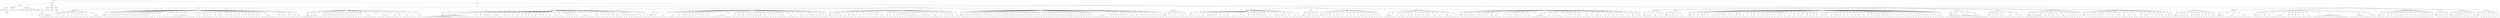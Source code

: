 digraph Tree {
	"t0" [label = "TEI"];
	"t1" [label = "teiHeader"];
	"t2" [label = "fileDesc"];
	"t3" [label = "titleStmt"];
	"t4" [label = "title"];
	"t5" [label = "title"];
	"t6" [label = "author"];
	"t7" [label = "surname"];
	"t8" [label = "publicationStmt"];
	"t9" [label = "p"];
	"t10" [label = "idno"];
	"t11" [label = "sourceDesc"];
	"t12" [label = "genre"];
	"t13" [label = "inspiration"];
	"t14" [label = "type"];
	"t15" [label = "structure"];
	"t16" [label = "periode"];
	"t17" [label = "taille"];
	"t18" [label = "permalien"];
	"t19" [label = "sources"];
	"t20" [label = "source"];
	"t21" [label = "author"];
	"t22" [label = "text"];
	"t23" [label = "profileDesc"];
	"t24" [label = "creation"];
	"t25" [label = "date"];
	"t26" [label = "date"];
	"t27" [label = "langUsage"];
	"t28" [label = "language"];
	"t29" [label = "textClass"];
	"t30" [label = "keywords"];
	"t31" [label = "term"];
	"t32" [label = "text"];
	"t33" [label = "body"];
	"t34" [label = "div1"];
	"t35" [label = "head"];
	"t36" [label = "div2"];
	"t37" [label = "head"];
	"t38" [label = "listPerson"];
	"t39" [label = "sp"];
	"t40" [label = "p"];
	"t41" [label = "s"];
	"t42" [label = "s"];
	"t43" [label = "s"];
	"t44" [label = "s"];
	"t45" [label = "s"];
	"t46" [label = "s"];
	"t47" [label = "sp"];
	"t48" [label = "p"];
	"t49" [label = "s"];
	"t50" [label = "s"];
	"t51" [label = "sp"];
	"t52" [label = "p"];
	"t53" [label = "s"];
	"t54" [label = "s"];
	"t55" [label = "sp"];
	"t56" [label = "p"];
	"t57" [label = "s"];
	"t58" [label = "s"];
	"t59" [label = "sp"];
	"t60" [label = "p"];
	"t61" [label = "s"];
	"t62" [label = "sp"];
	"t63" [label = "p"];
	"t64" [label = "s"];
	"t65" [label = "sp"];
	"t66" [label = "p"];
	"t67" [label = "s"];
	"t68" [label = "s"];
	"t69" [label = "sp"];
	"t70" [label = "p"];
	"t71" [label = "s"];
	"t72" [label = "sp"];
	"t73" [label = "p"];
	"t74" [label = "s"];
	"t75" [label = "s"];
	"t76" [label = "sp"];
	"t77" [label = "p"];
	"t78" [label = "s"];
	"t79" [label = "sp"];
	"t80" [label = "p"];
	"t81" [label = "s"];
	"t82" [label = "s"];
	"t83" [label = "s"];
	"t84" [label = "s"];
	"t85" [label = "s"];
	"t86" [label = "s"];
	"t87" [label = "div2"];
	"t88" [label = "head"];
	"t89" [label = "listPerson"];
	"t90" [label = "sp"];
	"t91" [label = "p"];
	"t92" [label = "s"];
	"t93" [label = "sp"];
	"t94" [label = "p"];
	"t95" [label = "s"];
	"t96" [label = "sp"];
	"t97" [label = "p"];
	"t98" [label = "s"];
	"t99" [label = "sp"];
	"t100" [label = "p"];
	"t101" [label = "s"];
	"t102" [label = "sp"];
	"t103" [label = "p"];
	"t104" [label = "s"];
	"t105" [label = "sp"];
	"t106" [label = "p"];
	"t107" [label = "s"];
	"t108" [label = "sp"];
	"t109" [label = "p"];
	"t110" [label = "s"];
	"t111" [label = "sp"];
	"t112" [label = "p"];
	"t113" [label = "s"];
	"t114" [label = "sp"];
	"t115" [label = "p"];
	"t116" [label = "s"];
	"t117" [label = "sp"];
	"t118" [label = "p"];
	"t119" [label = "s"];
	"t120" [label = "sp"];
	"t121" [label = "p"];
	"t122" [label = "s"];
	"t123" [label = "sp"];
	"t124" [label = "p"];
	"t125" [label = "s"];
	"t126" [label = "sp"];
	"t127" [label = "p"];
	"t128" [label = "s"];
	"t129" [label = "sp"];
	"t130" [label = "p"];
	"t131" [label = "s"];
	"t132" [label = "sp"];
	"t133" [label = "p"];
	"t134" [label = "s"];
	"t135" [label = "sp"];
	"t136" [label = "p"];
	"t137" [label = "s"];
	"t138" [label = "sp"];
	"t139" [label = "p"];
	"t140" [label = "s"];
	"t141" [label = "s"];
	"t142" [label = "sp"];
	"t143" [label = "p"];
	"t144" [label = "s"];
	"t145" [label = "s"];
	"t146" [label = "s"];
	"t147" [label = "sp"];
	"t148" [label = "p"];
	"t149" [label = "s"];
	"t150" [label = "sp"];
	"t151" [label = "p"];
	"t152" [label = "s"];
	"t153" [label = "sp"];
	"t154" [label = "p"];
	"t155" [label = "s"];
	"t156" [label = "sp"];
	"t157" [label = "p"];
	"t158" [label = "s"];
	"t159" [label = "sp"];
	"t160" [label = "p"];
	"t161" [label = "s"];
	"t162" [label = "sp"];
	"t163" [label = "p"];
	"t164" [label = "s"];
	"t165" [label = "sp"];
	"t166" [label = "p"];
	"t167" [label = "s"];
	"t168" [label = "s"];
	"t169" [label = "s"];
	"t170" [label = "s"];
	"t171" [label = "s"];
	"t172" [label = "s"];
	"t173" [label = "s"];
	"t174" [label = "s"];
	"t175" [label = "s"];
	"t176" [label = "s"];
	"t177" [label = "sp"];
	"t178" [label = "p"];
	"t179" [label = "s"];
	"t180" [label = "sp"];
	"t181" [label = "p"];
	"t182" [label = "s"];
	"t183" [label = "sp"];
	"t184" [label = "p"];
	"t185" [label = "s"];
	"t186" [label = "s"];
	"t187" [label = "s"];
	"t188" [label = "s"];
	"t189" [label = "sp"];
	"t190" [label = "p"];
	"t191" [label = "s"];
	"t192" [label = "sp"];
	"t193" [label = "p"];
	"t194" [label = "s"];
	"t195" [label = "sp"];
	"t196" [label = "p"];
	"t197" [label = "s"];
	"t198" [label = "sp"];
	"t199" [label = "p"];
	"t200" [label = "s"];
	"t201" [label = "s"];
	"t202" [label = "sp"];
	"t203" [label = "p"];
	"t204" [label = "s"];
	"t205" [label = "sp"];
	"t206" [label = "p"];
	"t207" [label = "s"];
	"t208" [label = "sp"];
	"t209" [label = "p"];
	"t210" [label = "s"];
	"t211" [label = "sp"];
	"t212" [label = "p"];
	"t213" [label = "s"];
	"t214" [label = "sp"];
	"t215" [label = "p"];
	"t216" [label = "s"];
	"t217" [label = "sp"];
	"t218" [label = "p"];
	"t219" [label = "s"];
	"t220" [label = "s"];
	"t221" [label = "sp"];
	"t222" [label = "p"];
	"t223" [label = "s"];
	"t224" [label = "sp"];
	"t225" [label = "p"];
	"t226" [label = "s"];
	"t227" [label = "sp"];
	"t228" [label = "p"];
	"t229" [label = "s"];
	"t230" [label = "sp"];
	"t231" [label = "p"];
	"t232" [label = "s"];
	"t233" [label = "sp"];
	"t234" [label = "p"];
	"t235" [label = "s"];
	"t236" [label = "sp"];
	"t237" [label = "p"];
	"t238" [label = "s"];
	"t239" [label = "sp"];
	"t240" [label = "p"];
	"t241" [label = "s"];
	"t242" [label = "sp"];
	"t243" [label = "p"];
	"t244" [label = "s"];
	"t245" [label = "sp"];
	"t246" [label = "p"];
	"t247" [label = "s"];
	"t248" [label = "s"];
	"t249" [label = "s"];
	"t250" [label = "s"];
	"t251" [label = "s"];
	"t252" [label = "s"];
	"t253" [label = "s"];
	"t254" [label = "sp"];
	"t255" [label = "p"];
	"t256" [label = "s"];
	"t257" [label = "s"];
	"t258" [label = "sp"];
	"t259" [label = "p"];
	"t260" [label = "s"];
	"t261" [label = "sp"];
	"t262" [label = "p"];
	"t263" [label = "s"];
	"t264" [label = "sp"];
	"t265" [label = "p"];
	"t266" [label = "s"];
	"t267" [label = "p"];
	"t268" [label = "s"];
	"t269" [label = "s"];
	"t270" [label = "sp"];
	"t271" [label = "p"];
	"t272" [label = "s"];
	"t273" [label = "sp"];
	"t274" [label = "p"];
	"t275" [label = "s"];
	"t276" [label = "div2"];
	"t277" [label = "head"];
	"t278" [label = "listPerson"];
	"t279" [label = "sp"];
	"t280" [label = "p"];
	"t281" [label = "s"];
	"t282" [label = "sp"];
	"t283" [label = "p"];
	"t284" [label = "s"];
	"t285" [label = "sp"];
	"t286" [label = "p"];
	"t287" [label = "s"];
	"t288" [label = "s"];
	"t289" [label = "s"];
	"t290" [label = "s"];
	"t291" [label = "s"];
	"t292" [label = "s"];
	"t293" [label = "s"];
	"t294" [label = "sp"];
	"t295" [label = "p"];
	"t296" [label = "s"];
	"t297" [label = "sp"];
	"t298" [label = "p"];
	"t299" [label = "s"];
	"t300" [label = "sp"];
	"t301" [label = "p"];
	"t302" [label = "s"];
	"t303" [label = "sp"];
	"t304" [label = "p"];
	"t305" [label = "s"];
	"t306" [label = "sp"];
	"t307" [label = "p"];
	"t308" [label = "s"];
	"t309" [label = "sp"];
	"t310" [label = "p"];
	"t311" [label = "s"];
	"t312" [label = "sp"];
	"t313" [label = "p"];
	"t314" [label = "s"];
	"t315" [label = "sp"];
	"t316" [label = "p"];
	"t317" [label = "s"];
	"t318" [label = "sp"];
	"t319" [label = "p"];
	"t320" [label = "s"];
	"t321" [label = "sp"];
	"t322" [label = "p"];
	"t323" [label = "s"];
	"t324" [label = "sp"];
	"t325" [label = "p"];
	"t326" [label = "s"];
	"t327" [label = "sp"];
	"t328" [label = "p"];
	"t329" [label = "s"];
	"t330" [label = "sp"];
	"t331" [label = "p"];
	"t332" [label = "s"];
	"t333" [label = "sp"];
	"t334" [label = "p"];
	"t335" [label = "s"];
	"t336" [label = "sp"];
	"t337" [label = "p"];
	"t338" [label = "s"];
	"t339" [label = "sp"];
	"t340" [label = "p"];
	"t341" [label = "s"];
	"t342" [label = "sp"];
	"t343" [label = "p"];
	"t344" [label = "s"];
	"t345" [label = "s"];
	"t346" [label = "s"];
	"t347" [label = "s"];
	"t348" [label = "s"];
	"t349" [label = "s"];
	"t350" [label = "sp"];
	"t351" [label = "p"];
	"t352" [label = "s"];
	"t353" [label = "s"];
	"t354" [label = "s"];
	"t355" [label = "s"];
	"t356" [label = "s"];
	"t357" [label = "s"];
	"t358" [label = "s"];
	"t359" [label = "sp"];
	"t360" [label = "p"];
	"t361" [label = "s"];
	"t362" [label = "s"];
	"t363" [label = "sp"];
	"t364" [label = "p"];
	"t365" [label = "s"];
	"t366" [label = "sp"];
	"t367" [label = "p"];
	"t368" [label = "s"];
	"t369" [label = "s"];
	"t370" [label = "s"];
	"t371" [label = "s"];
	"t372" [label = "s"];
	"t373" [label = "sp"];
	"t374" [label = "p"];
	"t375" [label = "s"];
	"t376" [label = "sp"];
	"t377" [label = "p"];
	"t378" [label = "s"];
	"t379" [label = "sp"];
	"t380" [label = "p"];
	"t381" [label = "s"];
	"t382" [label = "div1"];
	"t383" [label = "head"];
	"t384" [label = "div2"];
	"t385" [label = "head"];
	"t386" [label = "listPerson"];
	"t387" [label = "sp"];
	"t388" [label = "p"];
	"t389" [label = "s"];
	"t390" [label = "sp"];
	"t391" [label = "p"];
	"t392" [label = "s"];
	"t393" [label = "sp"];
	"t394" [label = "p"];
	"t395" [label = "s"];
	"t396" [label = "sp"];
	"t397" [label = "p"];
	"t398" [label = "s"];
	"t399" [label = "s"];
	"t400" [label = "s"];
	"t401" [label = "s"];
	"t402" [label = "s"];
	"t403" [label = "s"];
	"t404" [label = "s"];
	"t405" [label = "s"];
	"t406" [label = "s"];
	"t407" [label = "s"];
	"t408" [label = "s"];
	"t409" [label = "s"];
	"t410" [label = "s"];
	"t411" [label = "s"];
	"t412" [label = "s"];
	"t413" [label = "s"];
	"t414" [label = "s"];
	"t415" [label = "s"];
	"t416" [label = "sp"];
	"t417" [label = "p"];
	"t418" [label = "s"];
	"t419" [label = "sp"];
	"t420" [label = "p"];
	"t421" [label = "s"];
	"t422" [label = "sp"];
	"t423" [label = "p"];
	"t424" [label = "s"];
	"t425" [label = "sp"];
	"t426" [label = "p"];
	"t427" [label = "s"];
	"t428" [label = "sp"];
	"t429" [label = "p"];
	"t430" [label = "s"];
	"t431" [label = "sp"];
	"t432" [label = "p"];
	"t433" [label = "s"];
	"t434" [label = "s"];
	"t435" [label = "s"];
	"t436" [label = "s"];
	"t437" [label = "s"];
	"t438" [label = "s"];
	"t439" [label = "s"];
	"t440" [label = "sp"];
	"t441" [label = "p"];
	"t442" [label = "s"];
	"t443" [label = "sp"];
	"t444" [label = "p"];
	"t445" [label = "s"];
	"t446" [label = "sp"];
	"t447" [label = "p"];
	"t448" [label = "s"];
	"t449" [label = "s"];
	"t450" [label = "sp"];
	"t451" [label = "p"];
	"t452" [label = "s"];
	"t453" [label = "s"];
	"t454" [label = "sp"];
	"t455" [label = "p"];
	"t456" [label = "s"];
	"t457" [label = "s"];
	"t458" [label = "sp"];
	"t459" [label = "p"];
	"t460" [label = "s"];
	"t461" [label = "sp"];
	"t462" [label = "p"];
	"t463" [label = "s"];
	"t464" [label = "sp"];
	"t465" [label = "p"];
	"t466" [label = "s"];
	"t467" [label = "sp"];
	"t468" [label = "p"];
	"t469" [label = "s"];
	"t470" [label = "s"];
	"t471" [label = "s"];
	"t472" [label = "sp"];
	"t473" [label = "p"];
	"t474" [label = "s"];
	"t475" [label = "sp"];
	"t476" [label = "p"];
	"t477" [label = "s"];
	"t478" [label = "sp"];
	"t479" [label = "p"];
	"t480" [label = "s"];
	"t481" [label = "sp"];
	"t482" [label = "p"];
	"t483" [label = "s"];
	"t484" [label = "s"];
	"t485" [label = "sp"];
	"t486" [label = "p"];
	"t487" [label = "s"];
	"t488" [label = "s"];
	"t489" [label = "sp"];
	"t490" [label = "p"];
	"t491" [label = "s"];
	"t492" [label = "sp"];
	"t493" [label = "p"];
	"t494" [label = "s"];
	"t495" [label = "s"];
	"t496" [label = "s"];
	"t497" [label = "sp"];
	"t498" [label = "p"];
	"t499" [label = "s"];
	"t500" [label = "sp"];
	"t501" [label = "p"];
	"t502" [label = "s"];
	"t503" [label = "sp"];
	"t504" [label = "p"];
	"t505" [label = "s"];
	"t506" [label = "sp"];
	"t507" [label = "p"];
	"t508" [label = "s"];
	"t509" [label = "sp"];
	"t510" [label = "p"];
	"t511" [label = "s"];
	"t512" [label = "sp"];
	"t513" [label = "p"];
	"t514" [label = "s"];
	"t515" [label = "s"];
	"t516" [label = "s"];
	"t517" [label = "s"];
	"t518" [label = "s"];
	"t519" [label = "s"];
	"t520" [label = "s"];
	"t521" [label = "sp"];
	"t522" [label = "p"];
	"t523" [label = "s"];
	"t524" [label = "s"];
	"t525" [label = "sp"];
	"t526" [label = "p"];
	"t527" [label = "s"];
	"t528" [label = "s"];
	"t529" [label = "sp"];
	"t530" [label = "p"];
	"t531" [label = "s"];
	"t532" [label = "sp"];
	"t533" [label = "p"];
	"t534" [label = "s"];
	"t535" [label = "s"];
	"t536" [label = "sp"];
	"t537" [label = "p"];
	"t538" [label = "s"];
	"t539" [label = "sp"];
	"t540" [label = "p"];
	"t541" [label = "s"];
	"t542" [label = "s"];
	"t543" [label = "s"];
	"t544" [label = "sp"];
	"t545" [label = "p"];
	"t546" [label = "s"];
	"t547" [label = "s"];
	"t548" [label = "sp"];
	"t549" [label = "p"];
	"t550" [label = "s"];
	"t551" [label = "sp"];
	"t552" [label = "p"];
	"t553" [label = "s"];
	"t554" [label = "sp"];
	"t555" [label = "p"];
	"t556" [label = "s"];
	"t557" [label = "sp"];
	"t558" [label = "p"];
	"t559" [label = "s"];
	"t560" [label = "s"];
	"t561" [label = "sp"];
	"t562" [label = "p"];
	"t563" [label = "s"];
	"t564" [label = "sp"];
	"t565" [label = "p"];
	"t566" [label = "s"];
	"t567" [label = "s"];
	"t568" [label = "sp"];
	"t569" [label = "p"];
	"t570" [label = "s"];
	"t571" [label = "div2"];
	"t572" [label = "head"];
	"t573" [label = "listPerson"];
	"t574" [label = "sp"];
	"t575" [label = "p"];
	"t576" [label = "s"];
	"t577" [label = "s"];
	"t578" [label = "sp"];
	"t579" [label = "p"];
	"t580" [label = "s"];
	"t581" [label = "s"];
	"t582" [label = "s"];
	"t583" [label = "s"];
	"t584" [label = "s"];
	"t585" [label = "sp"];
	"t586" [label = "p"];
	"t587" [label = "s"];
	"t588" [label = "s"];
	"t589" [label = "s"];
	"t590" [label = "sp"];
	"t591" [label = "p"];
	"t592" [label = "s"];
	"t593" [label = "s"];
	"t594" [label = "sp"];
	"t595" [label = "p"];
	"t596" [label = "s"];
	"t597" [label = "s"];
	"t598" [label = "sp"];
	"t599" [label = "p"];
	"t600" [label = "s"];
	"t601" [label = "sp"];
	"t602" [label = "p"];
	"t603" [label = "s"];
	"t604" [label = "sp"];
	"t605" [label = "p"];
	"t606" [label = "s"];
	"t607" [label = "sp"];
	"t608" [label = "p"];
	"t609" [label = "s"];
	"t610" [label = "sp"];
	"t611" [label = "p"];
	"t612" [label = "s"];
	"t613" [label = "sp"];
	"t614" [label = "p"];
	"t615" [label = "s"];
	"t616" [label = "sp"];
	"t617" [label = "p"];
	"t618" [label = "s"];
	"t619" [label = "sp"];
	"t620" [label = "p"];
	"t621" [label = "s"];
	"t622" [label = "s"];
	"t623" [label = "sp"];
	"t624" [label = "p"];
	"t625" [label = "s"];
	"t626" [label = "sp"];
	"t627" [label = "p"];
	"t628" [label = "s"];
	"t629" [label = "s"];
	"t630" [label = "s"];
	"t631" [label = "s"];
	"t632" [label = "s"];
	"t633" [label = "s"];
	"t634" [label = "s"];
	"t635" [label = "s"];
	"t636" [label = "s"];
	"t637" [label = "sp"];
	"t638" [label = "p"];
	"t639" [label = "s"];
	"t640" [label = "sp"];
	"t641" [label = "p"];
	"t642" [label = "s"];
	"t643" [label = "s"];
	"t644" [label = "sp"];
	"t645" [label = "p"];
	"t646" [label = "s"];
	"t647" [label = "sp"];
	"t648" [label = "p"];
	"t649" [label = "s"];
	"t650" [label = "sp"];
	"t651" [label = "p"];
	"t652" [label = "s"];
	"t653" [label = "sp"];
	"t654" [label = "p"];
	"t655" [label = "s"];
	"t656" [label = "sp"];
	"t657" [label = "p"];
	"t658" [label = "s"];
	"t659" [label = "sp"];
	"t660" [label = "p"];
	"t661" [label = "s"];
	"t662" [label = "sp"];
	"t663" [label = "p"];
	"t664" [label = "s"];
	"t665" [label = "sp"];
	"t666" [label = "p"];
	"t667" [label = "s"];
	"t668" [label = "sp"];
	"t669" [label = "p"];
	"t670" [label = "s"];
	"t671" [label = "sp"];
	"t672" [label = "p"];
	"t673" [label = "s"];
	"t674" [label = "s"];
	"t675" [label = "s"];
	"t676" [label = "sp"];
	"t677" [label = "p"];
	"t678" [label = "s"];
	"t679" [label = "sp"];
	"t680" [label = "p"];
	"t681" [label = "s"];
	"t682" [label = "sp"];
	"t683" [label = "p"];
	"t684" [label = "s"];
	"t685" [label = "sp"];
	"t686" [label = "p"];
	"t687" [label = "s"];
	"t688" [label = "sp"];
	"t689" [label = "p"];
	"t690" [label = "s"];
	"t691" [label = "s"];
	"t692" [label = "sp"];
	"t693" [label = "p"];
	"t694" [label = "s"];
	"t695" [label = "sp"];
	"t696" [label = "p"];
	"t697" [label = "s"];
	"t698" [label = "s"];
	"t699" [label = "s"];
	"t700" [label = "s"];
	"t701" [label = "sp"];
	"t702" [label = "p"];
	"t703" [label = "s"];
	"t704" [label = "sp"];
	"t705" [label = "p"];
	"t706" [label = "s"];
	"t707" [label = "s"];
	"t708" [label = "sp"];
	"t709" [label = "p"];
	"t710" [label = "s"];
	"t711" [label = "sp"];
	"t712" [label = "p"];
	"t713" [label = "s"];
	"t714" [label = "sp"];
	"t715" [label = "p"];
	"t716" [label = "s"];
	"t717" [label = "sp"];
	"t718" [label = "p"];
	"t719" [label = "s"];
	"t720" [label = "s"];
	"t721" [label = "s"];
	"t722" [label = "sp"];
	"t723" [label = "p"];
	"t724" [label = "s"];
	"t725" [label = "sp"];
	"t726" [label = "p"];
	"t727" [label = "s"];
	"t728" [label = "sp"];
	"t729" [label = "p"];
	"t730" [label = "s"];
	"t731" [label = "sp"];
	"t732" [label = "p"];
	"t733" [label = "s"];
	"t734" [label = "div2"];
	"t735" [label = "head"];
	"t736" [label = "listPerson"];
	"t737" [label = "sp"];
	"t738" [label = "p"];
	"t739" [label = "s"];
	"t740" [label = "sp"];
	"t741" [label = "p"];
	"t742" [label = "s"];
	"t743" [label = "sp"];
	"t744" [label = "p"];
	"t745" [label = "s"];
	"t746" [label = "sp"];
	"t747" [label = "p"];
	"t748" [label = "s"];
	"t749" [label = "s"];
	"t750" [label = "sp"];
	"t751" [label = "p"];
	"t752" [label = "s"];
	"t753" [label = "s"];
	"t754" [label = "sp"];
	"t755" [label = "p"];
	"t756" [label = "s"];
	"t757" [label = "sp"];
	"t758" [label = "p"];
	"t759" [label = "s"];
	"t760" [label = "s"];
	"t761" [label = "sp"];
	"t762" [label = "p"];
	"t763" [label = "s"];
	"t764" [label = "sp"];
	"t765" [label = "p"];
	"t766" [label = "s"];
	"t767" [label = "s"];
	"t768" [label = "sp"];
	"t769" [label = "p"];
	"t770" [label = "s"];
	"t771" [label = "sp"];
	"t772" [label = "p"];
	"t773" [label = "s"];
	"t774" [label = "p"];
	"t775" [label = "s"];
	"t776" [label = "s"];
	"t777" [label = "p"];
	"t778" [label = "s"];
	"t779" [label = "s"];
	"t780" [label = "p"];
	"t781" [label = "s"];
	"t782" [label = "p"];
	"t783" [label = "s"];
	"t784" [label = "s"];
	"t785" [label = "s"];
	"t786" [label = "sp"];
	"t787" [label = "p"];
	"t788" [label = "s"];
	"t789" [label = "sp"];
	"t790" [label = "p"];
	"t791" [label = "s"];
	"t792" [label = "sp"];
	"t793" [label = "p"];
	"t794" [label = "s"];
	"t795" [label = "sp"];
	"t796" [label = "p"];
	"t797" [label = "s"];
	"t798" [label = "s"];
	"t799" [label = "sp"];
	"t800" [label = "p"];
	"t801" [label = "s"];
	"t802" [label = "sp"];
	"t803" [label = "p"];
	"t804" [label = "s"];
	"t805" [label = "sp"];
	"t806" [label = "p"];
	"t807" [label = "s"];
	"t808" [label = "sp"];
	"t809" [label = "p"];
	"t810" [label = "s"];
	"t811" [label = "s"];
	"t812" [label = "s"];
	"t813" [label = "sp"];
	"t814" [label = "p"];
	"t815" [label = "s"];
	"t816" [label = "sp"];
	"t817" [label = "p"];
	"t818" [label = "s"];
	"t819" [label = "sp"];
	"t820" [label = "p"];
	"t821" [label = "s"];
	"t822" [label = "sp"];
	"t823" [label = "p"];
	"t824" [label = "s"];
	"t825" [label = "sp"];
	"t826" [label = "p"];
	"t827" [label = "s"];
	"t828" [label = "sp"];
	"t829" [label = "p"];
	"t830" [label = "s"];
	"t831" [label = "sp"];
	"t832" [label = "p"];
	"t833" [label = "s"];
	"t834" [label = "sp"];
	"t835" [label = "p"];
	"t836" [label = "s"];
	"t837" [label = "s"];
	"t838" [label = "s"];
	"t839" [label = "s"];
	"t840" [label = "sp"];
	"t841" [label = "p"];
	"t842" [label = "s"];
	"t843" [label = "sp"];
	"t844" [label = "p"];
	"t845" [label = "s"];
	"t846" [label = "sp"];
	"t847" [label = "p"];
	"t848" [label = "s"];
	"t849" [label = "sp"];
	"t850" [label = "p"];
	"t851" [label = "s"];
	"t852" [label = "sp"];
	"t853" [label = "p"];
	"t854" [label = "s"];
	"t855" [label = "s"];
	"t856" [label = "sp"];
	"t857" [label = "p"];
	"t858" [label = "s"];
	"t859" [label = "s"];
	"t860" [label = "div2"];
	"t861" [label = "head"];
	"t862" [label = "listPerson"];
	"t863" [label = "sp"];
	"t864" [label = "p"];
	"t865" [label = "s"];
	"t866" [label = "sp"];
	"t867" [label = "p"];
	"t868" [label = "s"];
	"t869" [label = "sp"];
	"t870" [label = "p"];
	"t871" [label = "s"];
	"t872" [label = "sp"];
	"t873" [label = "p"];
	"t874" [label = "s"];
	"t875" [label = "sp"];
	"t876" [label = "p"];
	"t877" [label = "s"];
	"t878" [label = "sp"];
	"t879" [label = "p"];
	"t880" [label = "s"];
	"t881" [label = "sp"];
	"t882" [label = "p"];
	"t883" [label = "s"];
	"t884" [label = "sp"];
	"t885" [label = "p"];
	"t886" [label = "s"];
	"t887" [label = "sp"];
	"t888" [label = "p"];
	"t889" [label = "s"];
	"t890" [label = "sp"];
	"t891" [label = "p"];
	"t892" [label = "s"];
	"t893" [label = "sp"];
	"t894" [label = "p"];
	"t895" [label = "s"];
	"t896" [label = "sp"];
	"t897" [label = "p"];
	"t898" [label = "s"];
	"t899" [label = "sp"];
	"t900" [label = "p"];
	"t901" [label = "s"];
	"t902" [label = "sp"];
	"t903" [label = "p"];
	"t904" [label = "s"];
	"t905" [label = "sp"];
	"t906" [label = "p"];
	"t907" [label = "s"];
	"t908" [label = "sp"];
	"t909" [label = "p"];
	"t910" [label = "s"];
	"t911" [label = "sp"];
	"t912" [label = "p"];
	"t913" [label = "s"];
	"t914" [label = "sp"];
	"t915" [label = "p"];
	"t916" [label = "s"];
	"t917" [label = "sp"];
	"t918" [label = "p"];
	"t919" [label = "s"];
	"t920" [label = "sp"];
	"t921" [label = "p"];
	"t922" [label = "s"];
	"t923" [label = "sp"];
	"t924" [label = "p"];
	"t925" [label = "s"];
	"t926" [label = "sp"];
	"t927" [label = "p"];
	"t928" [label = "s"];
	"t929" [label = "sp"];
	"t930" [label = "p"];
	"t931" [label = "s"];
	"t932" [label = "sp"];
	"t933" [label = "p"];
	"t934" [label = "s"];
	"t935" [label = "sp"];
	"t936" [label = "p"];
	"t937" [label = "s"];
	"t938" [label = "sp"];
	"t939" [label = "p"];
	"t940" [label = "s"];
	"t941" [label = "sp"];
	"t942" [label = "p"];
	"t943" [label = "s"];
	"t944" [label = "sp"];
	"t945" [label = "p"];
	"t946" [label = "s"];
	"t947" [label = "s"];
	"t948" [label = "sp"];
	"t949" [label = "p"];
	"t950" [label = "s"];
	"t951" [label = "sp"];
	"t952" [label = "p"];
	"t953" [label = "s"];
	"t954" [label = "sp"];
	"t955" [label = "p"];
	"t956" [label = "s"];
	"t957" [label = "sp"];
	"t958" [label = "p"];
	"t959" [label = "s"];
	"t960" [label = "sp"];
	"t961" [label = "p"];
	"t962" [label = "s"];
	"t963" [label = "sp"];
	"t964" [label = "p"];
	"t965" [label = "s"];
	"t966" [label = "sp"];
	"t967" [label = "p"];
	"t968" [label = "s"];
	"t969" [label = "sp"];
	"t970" [label = "p"];
	"t971" [label = "s"];
	"t972" [label = "sp"];
	"t973" [label = "p"];
	"t974" [label = "s"];
	"t975" [label = "sp"];
	"t976" [label = "p"];
	"t977" [label = "s"];
	"t978" [label = "sp"];
	"t979" [label = "p"];
	"t980" [label = "s"];
	"t981" [label = "sp"];
	"t982" [label = "p"];
	"t983" [label = "s"];
	"t984" [label = "sp"];
	"t985" [label = "p"];
	"t986" [label = "s"];
	"t987" [label = "sp"];
	"t988" [label = "p"];
	"t989" [label = "s"];
	"t990" [label = "sp"];
	"t991" [label = "p"];
	"t992" [label = "s"];
	"t993" [label = "sp"];
	"t994" [label = "p"];
	"t995" [label = "s"];
	"t996" [label = "sp"];
	"t997" [label = "p"];
	"t998" [label = "s"];
	"t999" [label = "sp"];
	"t1000" [label = "p"];
	"t1001" [label = "s"];
	"t1002" [label = "sp"];
	"t1003" [label = "p"];
	"t1004" [label = "s"];
	"t1005" [label = "sp"];
	"t1006" [label = "p"];
	"t1007" [label = "s"];
	"t1008" [label = "sp"];
	"t1009" [label = "p"];
	"t1010" [label = "s"];
	"t1011" [label = "sp"];
	"t1012" [label = "p"];
	"t1013" [label = "s"];
	"t1014" [label = "sp"];
	"t1015" [label = "p"];
	"t1016" [label = "s"];
	"t1017" [label = "sp"];
	"t1018" [label = "p"];
	"t1019" [label = "s"];
	"t1020" [label = "sp"];
	"t1021" [label = "p"];
	"t1022" [label = "s"];
	"t1023" [label = "s"];
	"t1024" [label = "s"];
	"t1025" [label = "s"];
	"t1026" [label = "s"];
	"t1027" [label = "s"];
	"t1028" [label = "s"];
	"t1029" [label = "p"];
	"t1030" [label = "s"];
	"t1031" [label = "p"];
	"t1032" [label = "s"];
	"t1033" [label = "p"];
	"t1034" [label = "s"];
	"t1035" [label = "p"];
	"t1036" [label = "s"];
	"t1037" [label = "p"];
	"t1038" [label = "s"];
	"t1039" [label = "p"];
	"t1040" [label = "s"];
	"t1041" [label = "s"];
	"t1042" [label = "sp"];
	"t1043" [label = "p"];
	"t1044" [label = "s"];
	"t1045" [label = "sp"];
	"t1046" [label = "p"];
	"t1047" [label = "s"];
	"t1048" [label = "sp"];
	"t1049" [label = "p"];
	"t1050" [label = "s"];
	"t1051" [label = "s"];
	"t1052" [label = "sp"];
	"t1053" [label = "p"];
	"t1054" [label = "s"];
	"t1055" [label = "sp"];
	"t1056" [label = "p"];
	"t1057" [label = "s"];
	"t1058" [label = "p"];
	"t1059" [label = "s"];
	"t1060" [label = "s"];
	"t1061" [label = "s"];
	"t1062" [label = "sp"];
	"t1063" [label = "p"];
	"t1064" [label = "s"];
	"t1065" [label = "sp"];
	"t1066" [label = "p"];
	"t1067" [label = "s"];
	"t1068" [label = "sp"];
	"t1069" [label = "p"];
	"t1070" [label = "s"];
	"t1071" [label = "sp"];
	"t1072" [label = "p"];
	"t1073" [label = "s"];
	"t1074" [label = "sp"];
	"t1075" [label = "p"];
	"t1076" [label = "s"];
	"t1077" [label = "sp"];
	"t1078" [label = "p"];
	"t1079" [label = "s"];
	"t1080" [label = "div2"];
	"t1081" [label = "head"];
	"t1082" [label = "listPerson"];
	"t1083" [label = "sp"];
	"t1084" [label = "p"];
	"t1085" [label = "s"];
	"t1086" [label = "sp"];
	"t1087" [label = "p"];
	"t1088" [label = "s"];
	"t1089" [label = "sp"];
	"t1090" [label = "p"];
	"t1091" [label = "s"];
	"t1092" [label = "s"];
	"t1093" [label = "sp"];
	"t1094" [label = "p"];
	"t1095" [label = "s"];
	"t1096" [label = "s"];
	"t1097" [label = "sp"];
	"t1098" [label = "p"];
	"t1099" [label = "s"];
	"t1100" [label = "sp"];
	"t1101" [label = "p"];
	"t1102" [label = "s"];
	"t1103" [label = "sp"];
	"t1104" [label = "p"];
	"t1105" [label = "s"];
	"t1106" [label = "s"];
	"t1107" [label = "div1"];
	"t1108" [label = "head"];
	"t1109" [label = "div2"];
	"t1110" [label = "head"];
	"t1111" [label = "listPerson"];
	"t1112" [label = "sp"];
	"t1113" [label = "p"];
	"t1114" [label = "s"];
	"t1115" [label = "s"];
	"t1116" [label = "sp"];
	"t1117" [label = "p"];
	"t1118" [label = "s"];
	"t1119" [label = "sp"];
	"t1120" [label = "p"];
	"t1121" [label = "s"];
	"t1122" [label = "s"];
	"t1123" [label = "s"];
	"t1124" [label = "s"];
	"t1125" [label = "sp"];
	"t1126" [label = "p"];
	"t1127" [label = "s"];
	"t1128" [label = "sp"];
	"t1129" [label = "p"];
	"t1130" [label = "s"];
	"t1131" [label = "sp"];
	"t1132" [label = "p"];
	"t1133" [label = "s"];
	"t1134" [label = "sp"];
	"t1135" [label = "p"];
	"t1136" [label = "s"];
	"t1137" [label = "sp"];
	"t1138" [label = "p"];
	"t1139" [label = "s"];
	"t1140" [label = "sp"];
	"t1141" [label = "p"];
	"t1142" [label = "s"];
	"t1143" [label = "sp"];
	"t1144" [label = "p"];
	"t1145" [label = "s"];
	"t1146" [label = "s"];
	"t1147" [label = "s"];
	"t1148" [label = "s"];
	"t1149" [label = "sp"];
	"t1150" [label = "p"];
	"t1151" [label = "s"];
	"t1152" [label = "sp"];
	"t1153" [label = "p"];
	"t1154" [label = "s"];
	"t1155" [label = "sp"];
	"t1156" [label = "p"];
	"t1157" [label = "s"];
	"t1158" [label = "s"];
	"t1159" [label = "sp"];
	"t1160" [label = "p"];
	"t1161" [label = "s"];
	"t1162" [label = "sp"];
	"t1163" [label = "p"];
	"t1164" [label = "s"];
	"t1165" [label = "s"];
	"t1166" [label = "s"];
	"t1167" [label = "sp"];
	"t1168" [label = "p"];
	"t1169" [label = "s"];
	"t1170" [label = "sp"];
	"t1171" [label = "p"];
	"t1172" [label = "s"];
	"t1173" [label = "sp"];
	"t1174" [label = "p"];
	"t1175" [label = "s"];
	"t1176" [label = "sp"];
	"t1177" [label = "p"];
	"t1178" [label = "s"];
	"t1179" [label = "sp"];
	"t1180" [label = "p"];
	"t1181" [label = "s"];
	"t1182" [label = "sp"];
	"t1183" [label = "p"];
	"t1184" [label = "s"];
	"t1185" [label = "s"];
	"t1186" [label = "s"];
	"t1187" [label = "sp"];
	"t1188" [label = "p"];
	"t1189" [label = "s"];
	"t1190" [label = "sp"];
	"t1191" [label = "p"];
	"t1192" [label = "s"];
	"t1193" [label = "s"];
	"t1194" [label = "sp"];
	"t1195" [label = "p"];
	"t1196" [label = "s"];
	"t1197" [label = "sp"];
	"t1198" [label = "p"];
	"t1199" [label = "s"];
	"t1200" [label = "sp"];
	"t1201" [label = "p"];
	"t1202" [label = "s"];
	"t1203" [label = "s"];
	"t1204" [label = "sp"];
	"t1205" [label = "p"];
	"t1206" [label = "s"];
	"t1207" [label = "sp"];
	"t1208" [label = "p"];
	"t1209" [label = "s"];
	"t1210" [label = "s"];
	"t1211" [label = "s"];
	"t1212" [label = "s"];
	"t1213" [label = "sp"];
	"t1214" [label = "p"];
	"t1215" [label = "s"];
	"t1216" [label = "div2"];
	"t1217" [label = "head"];
	"t1218" [label = "listPerson"];
	"t1219" [label = "sp"];
	"t1220" [label = "p"];
	"t1221" [label = "s"];
	"t1222" [label = "sp"];
	"t1223" [label = "p"];
	"t1224" [label = "s"];
	"t1225" [label = "s"];
	"t1226" [label = "sp"];
	"t1227" [label = "p"];
	"t1228" [label = "s"];
	"t1229" [label = "sp"];
	"t1230" [label = "p"];
	"t1231" [label = "s"];
	"t1232" [label = "sp"];
	"t1233" [label = "p"];
	"t1234" [label = "s"];
	"t1235" [label = "s"];
	"t1236" [label = "div2"];
	"t1237" [label = "head"];
	"t1238" [label = "listPerson"];
	"t1239" [label = "sp"];
	"t1240" [label = "p"];
	"t1241" [label = "s"];
	"t1242" [label = "sp"];
	"t1243" [label = "p"];
	"t1244" [label = "s"];
	"t1245" [label = "sp"];
	"t1246" [label = "p"];
	"t1247" [label = "s"];
	"t1248" [label = "s"];
	"t1249" [label = "sp"];
	"t1250" [label = "p"];
	"t1251" [label = "s"];
	"t1252" [label = "sp"];
	"t1253" [label = "p"];
	"t1254" [label = "s"];
	"t1255" [label = "sp"];
	"t1256" [label = "p"];
	"t1257" [label = "s"];
	"t1258" [label = "sp"];
	"t1259" [label = "p"];
	"t1260" [label = "s"];
	"t1261" [label = "s"];
	"t1262" [label = "sp"];
	"t1263" [label = "p"];
	"t1264" [label = "s"];
	"t1265" [label = "s"];
	"t1266" [label = "s"];
	"t1267" [label = "sp"];
	"t1268" [label = "p"];
	"t1269" [label = "s"];
	"t1270" [label = "sp"];
	"t1271" [label = "p"];
	"t1272" [label = "s"];
	"t1273" [label = "s"];
	"t1274" [label = "sp"];
	"t1275" [label = "p"];
	"t1276" [label = "s"];
	"t1277" [label = "sp"];
	"t1278" [label = "p"];
	"t1279" [label = "s"];
	"t1280" [label = "sp"];
	"t1281" [label = "p"];
	"t1282" [label = "s"];
	"t1283" [label = "s"];
	"t1284" [label = "sp"];
	"t1285" [label = "p"];
	"t1286" [label = "s"];
	"t1287" [label = "sp"];
	"t1288" [label = "p"];
	"t1289" [label = "s"];
	"t1290" [label = "sp"];
	"t1291" [label = "p"];
	"t1292" [label = "s"];
	"t1293" [label = "sp"];
	"t1294" [label = "p"];
	"t1295" [label = "s"];
	"t1296" [label = "sp"];
	"t1297" [label = "p"];
	"t1298" [label = "s"];
	"t1299" [label = "s"];
	"t1300" [label = "div2"];
	"t1301" [label = "head"];
	"t1302" [label = "listPerson"];
	"t1303" [label = "sp"];
	"t1304" [label = "p"];
	"t1305" [label = "s"];
	"t1306" [label = "s"];
	"t1307" [label = "s"];
	"t1308" [label = "s"];
	"t1309" [label = "s"];
	"t1310" [label = "sp"];
	"t1311" [label = "p"];
	"t1312" [label = "s"];
	"t1313" [label = "sp"];
	"t1314" [label = "p"];
	"t1315" [label = "s"];
	"t1316" [label = "sp"];
	"t1317" [label = "p"];
	"t1318" [label = "s"];
	"t1319" [label = "s"];
	"t1320" [label = "sp"];
	"t1321" [label = "p"];
	"t1322" [label = "s"];
	"t1323" [label = "sp"];
	"t1324" [label = "p"];
	"t1325" [label = "s"];
	"t1326" [label = "s"];
	"t1327" [label = "sp"];
	"t1328" [label = "p"];
	"t1329" [label = "s"];
	"t1330" [label = "sp"];
	"t1331" [label = "p"];
	"t1332" [label = "s"];
	"t1333" [label = "s"];
	"t1334" [label = "sp"];
	"t1335" [label = "p"];
	"t1336" [label = "s"];
	"t1337" [label = "sp"];
	"t1338" [label = "p"];
	"t1339" [label = "s"];
	"t1340" [label = "sp"];
	"t1341" [label = "p"];
	"t1342" [label = "s"];
	"t1343" [label = "sp"];
	"t1344" [label = "p"];
	"t1345" [label = "s"];
	"t1346" [label = "sp"];
	"t1347" [label = "p"];
	"t1348" [label = "s"];
	"t1349" [label = "s"];
	"t1350" [label = "s"];
	"t1351" [label = "s"];
	"t1352" [label = "sp"];
	"t1353" [label = "p"];
	"t1354" [label = "s"];
	"t1355" [label = "sp"];
	"t1356" [label = "p"];
	"t1357" [label = "s"];
	"t1358" [label = "s"];
	"t1359" [label = "s"];
	"t1360" [label = "s"];
	"t1361" [label = "s"];
	"t1362" [label = "sp"];
	"t1363" [label = "p"];
	"t1364" [label = "s"];
	"t1365" [label = "sp"];
	"t1366" [label = "p"];
	"t1367" [label = "s"];
	"t1368" [label = "div2"];
	"t1369" [label = "head"];
	"t1370" [label = "listPerson"];
	"t1371" [label = "sp"];
	"t1372" [label = "p"];
	"t1373" [label = "s"];
	"t1374" [label = "sp"];
	"t1375" [label = "p"];
	"t1376" [label = "s"];
	"t1377" [label = "sp"];
	"t1378" [label = "p"];
	"t1379" [label = "s"];
	"t1380" [label = "sp"];
	"t1381" [label = "p"];
	"t1382" [label = "s"];
	"t1383" [label = "sp"];
	"t1384" [label = "p"];
	"t1385" [label = "s"];
	"t1386" [label = "s"];
	"t1387" [label = "sp"];
	"t1388" [label = "p"];
	"t1389" [label = "s"];
	"t1390" [label = "s"];
	"t1391" [label = "sp"];
	"t1392" [label = "p"];
	"t1393" [label = "s"];
	"t1394" [label = "sp"];
	"t1395" [label = "p"];
	"t1396" [label = "s"];
	"t1397" [label = "sp"];
	"t1398" [label = "p"];
	"t1399" [label = "s"];
	"t1400" [label = "sp"];
	"t1401" [label = "p"];
	"t1402" [label = "s"];
	"t1403" [label = "sp"];
	"t1404" [label = "p"];
	"t1405" [label = "s"];
	"t1406" [label = "s"];
	"t1407" [label = "s"];
	"t1408" [label = "s"];
	"t1409" [label = "s"];
	"t1410" [label = "sp"];
	"t1411" [label = "p"];
	"t1412" [label = "s"];
	"t1413" [label = "sp"];
	"t1414" [label = "p"];
	"t1415" [label = "s"];
	"t1416" [label = "sp"];
	"t1417" [label = "p"];
	"t1418" [label = "s"];
	"t1419" [label = "s"];
	"t1420" [label = "sp"];
	"t1421" [label = "p"];
	"t1422" [label = "s"];
	"t1423" [label = "s"];
	"t1424" [label = "sp"];
	"t1425" [label = "p"];
	"t1426" [label = "s"];
	"t1427" [label = "sp"];
	"t1428" [label = "p"];
	"t1429" [label = "s"];
	"t1430" [label = "sp"];
	"t1431" [label = "p"];
	"t1432" [label = "s"];
	"t1433" [label = "sp"];
	"t1434" [label = "p"];
	"t1435" [label = "s"];
	"t1436" [label = "s"];
	"t1437" [label = "sp"];
	"t1438" [label = "p"];
	"t1439" [label = "s"];
	"t1440" [label = "s"];
	"t1441" [label = "s"];
	"t1442" [label = "s"];
	"t1443" [label = "s"];
	"t1444" [label = "s"];
	"t1445" [label = "s"];
	"t1446" [label = "s"];
	"t1447" [label = "sp"];
	"t1448" [label = "p"];
	"t1449" [label = "s"];
	"t1450" [label = "sp"];
	"t1451" [label = "p"];
	"t1452" [label = "s"];
	"t1453" [label = "sp"];
	"t1454" [label = "p"];
	"t1455" [label = "s"];
	"t1456" [label = "sp"];
	"t1457" [label = "p"];
	"t1458" [label = "s"];
	"t1459" [label = "s"];
	"t1460" [label = "s"];
	"t1461" [label = "sp"];
	"t1462" [label = "p"];
	"t1463" [label = "s"];
	"t1464" [label = "s"];
	"t1465" [label = "sp"];
	"t1466" [label = "p"];
	"t1467" [label = "s"];
	"t1468" [label = "sp"];
	"t1469" [label = "p"];
	"t1470" [label = "s"];
	"t1471" [label = "sp"];
	"t1472" [label = "p"];
	"t1473" [label = "s"];
	"t1474" [label = "s"];
	"t1475" [label = "sp"];
	"t1476" [label = "p"];
	"t1477" [label = "s"];
	"t1478" [label = "sp"];
	"t1479" [label = "p"];
	"t1480" [label = "s"];
	"t1481" [label = "s"];
	"t1482" [label = "s"];
	"t1483" [label = "s"];
	"t1484" [label = "p"];
	"t1485" [label = "s"];
	"t1486" [label = "sp"];
	"t1487" [label = "p"];
	"t1488" [label = "s"];
	"t1489" [label = "s"];
	"t1490" [label = "s"];
	"t1491" [label = "sp"];
	"t1492" [label = "p"];
	"t1493" [label = "s"];
	"t1494" [label = "sp"];
	"t1495" [label = "p"];
	"t1496" [label = "s"];
	"t1497" [label = "s"];
	"t1498" [label = "sp"];
	"t1499" [label = "p"];
	"t1500" [label = "s"];
	"t1501" [label = "sp"];
	"t1502" [label = "p"];
	"t1503" [label = "s"];
	"t1504" [label = "s"];
	"t1505" [label = "sp"];
	"t1506" [label = "p"];
	"t1507" [label = "s"];
	"t1508" [label = "sp"];
	"t1509" [label = "p"];
	"t1510" [label = "s"];
	"t1511" [label = "sp"];
	"t1512" [label = "p"];
	"t1513" [label = "s"];
	"t1514" [label = "s"];
	"t1515" [label = "sp"];
	"t1516" [label = "p"];
	"t1517" [label = "s"];
	"t1518" [label = "s"];
	"t1519" [label = "sp"];
	"t1520" [label = "p"];
	"t1521" [label = "s"];
	"t1522" [label = "s"];
	"t1523" [label = "sp"];
	"t1524" [label = "p"];
	"t1525" [label = "s"];
	"t1526" [label = "sp"];
	"t1527" [label = "p"];
	"t1528" [label = "s"];
	"t1529" [label = "div1"];
	"t1530" [label = "head"];
	"t1531" [label = "div2"];
	"t1532" [label = "head"];
	"t1533" [label = "listPerson"];
	"t1534" [label = "sp"];
	"t1535" [label = "p"];
	"t1536" [label = "s"];
	"t1537" [label = "sp"];
	"t1538" [label = "p"];
	"t1539" [label = "s"];
	"t1540" [label = "s"];
	"t1541" [label = "s"];
	"t1542" [label = "sp"];
	"t1543" [label = "p"];
	"t1544" [label = "s"];
	"t1545" [label = "s"];
	"t1546" [label = "s"];
	"t1547" [label = "sp"];
	"t1548" [label = "p"];
	"t1549" [label = "s"];
	"t1550" [label = "s"];
	"t1551" [label = "sp"];
	"t1552" [label = "p"];
	"t1553" [label = "s"];
	"t1554" [label = "div2"];
	"t1555" [label = "head"];
	"t1556" [label = "listPerson"];
	"t1557" [label = "sp"];
	"t1558" [label = "p"];
	"t1559" [label = "s"];
	"t1560" [label = "sp"];
	"t1561" [label = "p"];
	"t1562" [label = "s"];
	"t1563" [label = "s"];
	"t1564" [label = "sp"];
	"t1565" [label = "p"];
	"t1566" [label = "s"];
	"t1567" [label = "sp"];
	"t1568" [label = "p"];
	"t1569" [label = "s"];
	"t1570" [label = "sp"];
	"t1571" [label = "p"];
	"t1572" [label = "s"];
	"t1573" [label = "s"];
	"t1574" [label = "s"];
	"t1575" [label = "div2"];
	"t1576" [label = "head"];
	"t1577" [label = "listPerson"];
	"t1578" [label = "sp"];
	"t1579" [label = "p"];
	"t1580" [label = "s"];
	"t1581" [label = "s"];
	"t1582" [label = "s"];
	"t1583" [label = "s"];
	"t1584" [label = "sp"];
	"t1585" [label = "p"];
	"t1586" [label = "s"];
	"t1587" [label = "sp"];
	"t1588" [label = "p"];
	"t1589" [label = "s"];
	"t1590" [label = "sp"];
	"t1591" [label = "p"];
	"t1592" [label = "s"];
	"t1593" [label = "sp"];
	"t1594" [label = "p"];
	"t1595" [label = "s"];
	"t1596" [label = "s"];
	"t1597" [label = "sp"];
	"t1598" [label = "p"];
	"t1599" [label = "s"];
	"t1600" [label = "s"];
	"t1601" [label = "sp"];
	"t1602" [label = "p"];
	"t1603" [label = "s"];
	"t1604" [label = "sp"];
	"t1605" [label = "p"];
	"t1606" [label = "s"];
	"t1607" [label = "sp"];
	"t1608" [label = "p"];
	"t1609" [label = "s"];
	"t1610" [label = "sp"];
	"t1611" [label = "p"];
	"t1612" [label = "s"];
	"t1613" [label = "sp"];
	"t1614" [label = "p"];
	"t1615" [label = "s"];
	"t1616" [label = "sp"];
	"t1617" [label = "p"];
	"t1618" [label = "s"];
	"t1619" [label = "sp"];
	"t1620" [label = "p"];
	"t1621" [label = "s"];
	"t1622" [label = "sp"];
	"t1623" [label = "p"];
	"t1624" [label = "s"];
	"t1625" [label = "sp"];
	"t1626" [label = "p"];
	"t1627" [label = "s"];
	"t1628" [label = "sp"];
	"t1629" [label = "p"];
	"t1630" [label = "s"];
	"t1631" [label = "s"];
	"t1632" [label = "sp"];
	"t1633" [label = "p"];
	"t1634" [label = "s"];
	"t1635" [label = "sp"];
	"t1636" [label = "p"];
	"t1637" [label = "s"];
	"t1638" [label = "s"];
	"t1639" [label = "sp"];
	"t1640" [label = "p"];
	"t1641" [label = "s"];
	"t1642" [label = "sp"];
	"t1643" [label = "p"];
	"t1644" [label = "s"];
	"t1645" [label = "s"];
	"t1646" [label = "sp"];
	"t1647" [label = "p"];
	"t1648" [label = "s"];
	"t1649" [label = "sp"];
	"t1650" [label = "p"];
	"t1651" [label = "s"];
	"t1652" [label = "s"];
	"t1653" [label = "sp"];
	"t1654" [label = "p"];
	"t1655" [label = "s"];
	"t1656" [label = "sp"];
	"t1657" [label = "p"];
	"t1658" [label = "s"];
	"t1659" [label = "sp"];
	"t1660" [label = "p"];
	"t1661" [label = "s"];
	"t1662" [label = "sp"];
	"t1663" [label = "p"];
	"t1664" [label = "s"];
	"t1665" [label = "sp"];
	"t1666" [label = "p"];
	"t1667" [label = "s"];
	"t1668" [label = "sp"];
	"t1669" [label = "p"];
	"t1670" [label = "s"];
	"t1671" [label = "s"];
	"t1672" [label = "sp"];
	"t1673" [label = "p"];
	"t1674" [label = "s"];
	"t1675" [label = "sp"];
	"t1676" [label = "p"];
	"t1677" [label = "s"];
	"t1678" [label = "sp"];
	"t1679" [label = "p"];
	"t1680" [label = "s"];
	"t1681" [label = "s"];
	"t1682" [label = "sp"];
	"t1683" [label = "p"];
	"t1684" [label = "s"];
	"t1685" [label = "s"];
	"t1686" [label = "sp"];
	"t1687" [label = "p"];
	"t1688" [label = "s"];
	"t1689" [label = "sp"];
	"t1690" [label = "p"];
	"t1691" [label = "s"];
	"t1692" [label = "s"];
	"t1693" [label = "sp"];
	"t1694" [label = "p"];
	"t1695" [label = "s"];
	"t1696" [label = "s"];
	"t1697" [label = "sp"];
	"t1698" [label = "p"];
	"t1699" [label = "s"];
	"t1700" [label = "sp"];
	"t1701" [label = "p"];
	"t1702" [label = "s"];
	"t1703" [label = "sp"];
	"t1704" [label = "p"];
	"t1705" [label = "s"];
	"t1706" [label = "s"];
	"t1707" [label = "sp"];
	"t1708" [label = "p"];
	"t1709" [label = "s"];
	"t1710" [label = "s"];
	"t1711" [label = "sp"];
	"t1712" [label = "p"];
	"t1713" [label = "s"];
	"t1714" [label = "sp"];
	"t1715" [label = "p"];
	"t1716" [label = "s"];
	"t1717" [label = "s"];
	"t1718" [label = "sp"];
	"t1719" [label = "p"];
	"t1720" [label = "s"];
	"t1721" [label = "s"];
	"t1722" [label = "sp"];
	"t1723" [label = "p"];
	"t1724" [label = "s"];
	"t1725" [label = "sp"];
	"t1726" [label = "p"];
	"t1727" [label = "s"];
	"t1728" [label = "sp"];
	"t1729" [label = "p"];
	"t1730" [label = "s"];
	"t1731" [label = "sp"];
	"t1732" [label = "p"];
	"t1733" [label = "s"];
	"t1734" [label = "s"];
	"t1735" [label = "sp"];
	"t1736" [label = "p"];
	"t1737" [label = "s"];
	"t1738" [label = "sp"];
	"t1739" [label = "p"];
	"t1740" [label = "s"];
	"t1741" [label = "s"];
	"t1742" [label = "sp"];
	"t1743" [label = "p"];
	"t1744" [label = "s"];
	"t1745" [label = "sp"];
	"t1746" [label = "p"];
	"t1747" [label = "s"];
	"t1748" [label = "s"];
	"t1749" [label = "sp"];
	"t1750" [label = "p"];
	"t1751" [label = "s"];
	"t1752" [label = "s"];
	"t1753" [label = "sp"];
	"t1754" [label = "p"];
	"t1755" [label = "s"];
	"t1756" [label = "sp"];
	"t1757" [label = "p"];
	"t1758" [label = "s"];
	"t1759" [label = "sp"];
	"t1760" [label = "p"];
	"t1761" [label = "s"];
	"t1762" [label = "sp"];
	"t1763" [label = "p"];
	"t1764" [label = "s"];
	"t1765" [label = "sp"];
	"t1766" [label = "p"];
	"t1767" [label = "s"];
	"t1768" [label = "s"];
	"t1769" [label = "sp"];
	"t1770" [label = "p"];
	"t1771" [label = "s"];
	"t1772" [label = "sp"];
	"t1773" [label = "p"];
	"t1774" [label = "s"];
	"t1775" [label = "sp"];
	"t1776" [label = "p"];
	"t1777" [label = "s"];
	"t1778" [label = "sp"];
	"t1779" [label = "p"];
	"t1780" [label = "s"];
	"t1781" [label = "sp"];
	"t1782" [label = "p"];
	"t1783" [label = "s"];
	"t1784" [label = "sp"];
	"t1785" [label = "p"];
	"t1786" [label = "s"];
	"t1787" [label = "s"];
	"t1788" [label = "sp"];
	"t1789" [label = "p"];
	"t1790" [label = "s"];
	"t1791" [label = "sp"];
	"t1792" [label = "p"];
	"t1793" [label = "s"];
	"t1794" [label = "sp"];
	"t1795" [label = "p"];
	"t1796" [label = "s"];
	"t1797" [label = "s"];
	"t1798" [label = "sp"];
	"t1799" [label = "p"];
	"t1800" [label = "s"];
	"t1801" [label = "sp"];
	"t1802" [label = "p"];
	"t1803" [label = "s"];
	"t1804" [label = "sp"];
	"t1805" [label = "p"];
	"t1806" [label = "s"];
	"t1807" [label = "sp"];
	"t1808" [label = "p"];
	"t1809" [label = "s"];
	"t1810" [label = "sp"];
	"t1811" [label = "p"];
	"t1812" [label = "s"];
	"t1813" [label = "sp"];
	"t1814" [label = "p"];
	"t1815" [label = "s"];
	"t1816" [label = "sp"];
	"t1817" [label = "p"];
	"t1818" [label = "s"];
	"t1819" [label = "sp"];
	"t1820" [label = "p"];
	"t1821" [label = "s"];
	"t1822" [label = "sp"];
	"t1823" [label = "p"];
	"t1824" [label = "s"];
	"t1825" [label = "sp"];
	"t1826" [label = "p"];
	"t1827" [label = "s"];
	"t1828" [label = "sp"];
	"t1829" [label = "p"];
	"t1830" [label = "s"];
	"t1831" [label = "sp"];
	"t1832" [label = "p"];
	"t1833" [label = "s"];
	"t1834" [label = "sp"];
	"t1835" [label = "p"];
	"t1836" [label = "s"];
	"t1837" [label = "s"];
	"t1838" [label = "div2"];
	"t1839" [label = "head"];
	"t1840" [label = "listPerson"];
	"t1841" [label = "sp"];
	"t1842" [label = "p"];
	"t1843" [label = "s"];
	"t1844" [label = "sp"];
	"t1845" [label = "p"];
	"t1846" [label = "s"];
	"t1847" [label = "sp"];
	"t1848" [label = "p"];
	"t1849" [label = "s"];
	"t1850" [label = "s"];
	"t1851" [label = "s"];
	"t1852" [label = "s"];
	"t1853" [label = "s"];
	"t1854" [label = "s"];
	"t1855" [label = "s"];
	"t1856" [label = "s"];
	"t1857" [label = "s"];
	"t1858" [label = "s"];
	"t1859" [label = "s"];
	"t1860" [label = "s"];
	"t1861" [label = "s"];
	"t1862" [label = "s"];
	"t1863" [label = "sp"];
	"t1864" [label = "p"];
	"t1865" [label = "s"];
	"t1866" [label = "sp"];
	"t1867" [label = "p"];
	"t1868" [label = "s"];
	"t1869" [label = "div2"];
	"t1870" [label = "head"];
	"t1871" [label = "listPerson"];
	"t1872" [label = "sp"];
	"t1873" [label = "p"];
	"t1874" [label = "s"];
	"t1875" [label = "s"];
	"t1876" [label = "sp"];
	"t1877" [label = "p"];
	"t1878" [label = "s"];
	"t1879" [label = "sp"];
	"t1880" [label = "p"];
	"t1881" [label = "s"];
	"t1882" [label = "sp"];
	"t1883" [label = "p"];
	"t1884" [label = "s"];
	"t1885" [label = "sp"];
	"t1886" [label = "p"];
	"t1887" [label = "s"];
	"t1888" [label = "sp"];
	"t1889" [label = "p"];
	"t1890" [label = "s"];
	"t1891" [label = "s"];
	"t1892" [label = "s"];
	"t1893" [label = "s"];
	"t1894" [label = "s"];
	"t1895" [label = "p"];
	"t1896" [label = "s"];
	"t1897" [label = "s"];
	"t1898" [label = "sp"];
	"t1899" [label = "p"];
	"t1900" [label = "s"];
	"t1901" [label = "div2"];
	"t1902" [label = "head"];
	"t1903" [label = "listPerson"];
	"t1904" [label = "sp"];
	"t1905" [label = "p"];
	"t1906" [label = "s"];
	"t1907" [label = "sp"];
	"t1908" [label = "p"];
	"t1909" [label = "s"];
	"t1910" [label = "sp"];
	"t1911" [label = "p"];
	"t1912" [label = "s"];
	"t1913" [label = "sp"];
	"t1914" [label = "p"];
	"t1915" [label = "s"];
	"t1916" [label = "s"];
	"t1917" [label = "s"];
	"t1918" [label = "s"];
	"t1919" [label = "s"];
	"t1920" [label = "sp"];
	"t1921" [label = "p"];
	"t1922" [label = "s"];
	"t1923" [label = "sp"];
	"t1924" [label = "p"];
	"t1925" [label = "s"];
	"t1926" [label = "sp"];
	"t1927" [label = "p"];
	"t1928" [label = "s"];
	"t1929" [label = "s"];
	"t1930" [label = "s"];
	"t1931" [label = "s"];
	"t1932" [label = "sp"];
	"t1933" [label = "p"];
	"t1934" [label = "s"];
	"t1935" [label = "sp"];
	"t1936" [label = "p"];
	"t1937" [label = "s"];
	"t1938" [label = "s"];
	"t1939" [label = "s"];
	"t1940" [label = "sp"];
	"t1941" [label = "p"];
	"t1942" [label = "s"];
	"t1943" [label = "sp"];
	"t1944" [label = "p"];
	"t1945" [label = "s"];
	"t1946" [label = "sp"];
	"t1947" [label = "p"];
	"t1948" [label = "s"];
	"t1949" [label = "sp"];
	"t1950" [label = "p"];
	"t1951" [label = "s"];
	"t1952" [label = "sp"];
	"t1953" [label = "p"];
	"t1954" [label = "s"];
	"t1955" [label = "sp"];
	"t1956" [label = "p"];
	"t1957" [label = "s"];
	"t1958" [label = "div2"];
	"t1959" [label = "head"];
	"t1960" [label = "listPerson"];
	"t1961" [label = "sp"];
	"t1962" [label = "p"];
	"t1963" [label = "s"];
	"t1964" [label = "sp"];
	"t1965" [label = "p"];
	"t1966" [label = "s"];
	"t1967" [label = "sp"];
	"t1968" [label = "p"];
	"t1969" [label = "s"];
	"t1970" [label = "sp"];
	"t1971" [label = "p"];
	"t1972" [label = "s"];
	"t1973" [label = "sp"];
	"t1974" [label = "p"];
	"t1975" [label = "s"];
	"t1976" [label = "sp"];
	"t1977" [label = "p"];
	"t1978" [label = "s"];
	"t1979" [label = "sp"];
	"t1980" [label = "p"];
	"t1981" [label = "s"];
	"t1982" [label = "s"];
	"t1983" [label = "sp"];
	"t1984" [label = "p"];
	"t1985" [label = "s"];
	"t1986" [label = "sp"];
	"t1987" [label = "p"];
	"t1988" [label = "s"];
	"t1989" [label = "sp"];
	"t1990" [label = "p"];
	"t1991" [label = "s"];
	"t1992" [label = "s"];
	"t1993" [label = "sp"];
	"t1994" [label = "p"];
	"t1995" [label = "s"];
	"t1996" [label = "s"];
	"t1997" [label = "sp"];
	"t1998" [label = "p"];
	"t1999" [label = "s"];
	"t2000" [label = "sp"];
	"t2001" [label = "p"];
	"t2002" [label = "s"];
	"t2003" [label = "s"];
	"t2004" [label = "s"];
	"t2005" [label = "sp"];
	"t2006" [label = "p"];
	"t2007" [label = "s"];
	"t2008" [label = "s"];
	"t2009" [label = "sp"];
	"t2010" [label = "p"];
	"t2011" [label = "s"];
	"t2012" [label = "s"];
	"t2013" [label = "sp"];
	"t2014" [label = "p"];
	"t2015" [label = "s"];
	"t2016" [label = "s"];
	"t2017" [label = "p"];
	"t2018" [label = "s"];
	"t2019" [label = "s"];
	"t2020" [label = "s"];
	"t2021" [label = "sp"];
	"t2022" [label = "p"];
	"t2023" [label = "s"];
	"t2024" [label = "sp"];
	"t2025" [label = "p"];
	"t2026" [label = "s"];
	"t2027" [label = "sp"];
	"t2028" [label = "p"];
	"t2029" [label = "s"];
	"t2030" [label = "sp"];
	"t2031" [label = "p"];
	"t2032" [label = "s"];
	"t2033" [label = "sp"];
	"t2034" [label = "p"];
	"t2035" [label = "s"];
	"t2036" [label = "s"];
	"t2037" [label = "sp"];
	"t2038" [label = "p"];
	"t2039" [label = "s"];
	"t2040" [label = "sp"];
	"t2041" [label = "p"];
	"t2042" [label = "s"];
	"t2043" [label = "sp"];
	"t2044" [label = "p"];
	"t2045" [label = "s"];
	"t2046" [label = "div2"];
	"t2047" [label = "head"];
	"t2048" [label = "listPerson"];
	"t2049" [label = "sp"];
	"t2050" [label = "p"];
	"t2051" [label = "s"];
	"t2052" [label = "p"];
	"t2053" [label = "s"];
	"t2054" [label = "sp"];
	"t2055" [label = "p"];
	"t2056" [label = "s"];
	"t2057" [label = "sp"];
	"t2058" [label = "p"];
	"t2059" [label = "s"];
	"t2060" [label = "s"];
	"t2061" [label = "s"];
	"t2062" [label = "s"];
	"t2063" [label = "sp"];
	"t2064" [label = "p"];
	"t2065" [label = "s"];
	"t2066" [label = "sp"];
	"t2067" [label = "p"];
	"t2068" [label = "s"];
	"t2069" [label = "sp"];
	"t2070" [label = "p"];
	"t2071" [label = "s"];
	"t2072" [label = "sp"];
	"t2073" [label = "p"];
	"t2074" [label = "s"];
	"t2075" [label = "s"];
	"t2076" [label = "sp"];
	"t2077" [label = "p"];
	"t2078" [label = "s"];
	"t2079" [label = "sp"];
	"t2080" [label = "p"];
	"t2081" [label = "s"];
	"t2082" [label = "sp"];
	"t2083" [label = "p"];
	"t2084" [label = "s"];
	"t2085" [label = "sp"];
	"t2086" [label = "p"];
	"t2087" [label = "s"];
	"t2088" [label = "sp"];
	"t2089" [label = "p"];
	"t2090" [label = "s"];
	"t2091" [label = "div1"];
	"t2092" [label = "head"];
	"t2093" [label = "div2"];
	"t2094" [label = "head"];
	"t2095" [label = "listPerson"];
	"t2096" [label = "sp"];
	"t2097" [label = "p"];
	"t2098" [label = "s"];
	"t2099" [label = "s"];
	"t2100" [label = "s"];
	"t2101" [label = "s"];
	"t2102" [label = "sp"];
	"t2103" [label = "p"];
	"t2104" [label = "s"];
	"t2105" [label = "s"];
	"t2106" [label = "s"];
	"t2107" [label = "s"];
	"t2108" [label = "s"];
	"t2109" [label = "sp"];
	"t2110" [label = "p"];
	"t2111" [label = "s"];
	"t2112" [label = "s"];
	"t2113" [label = "s"];
	"t2114" [label = "s"];
	"t2115" [label = "s"];
	"t2116" [label = "s"];
	"t2117" [label = "div2"];
	"t2118" [label = "head"];
	"t2119" [label = "listPerson"];
	"t2120" [label = "sp"];
	"t2121" [label = "p"];
	"t2122" [label = "s"];
	"t2123" [label = "s"];
	"t2124" [label = "s"];
	"t2125" [label = "sp"];
	"t2126" [label = "p"];
	"t2127" [label = "s"];
	"t2128" [label = "sp"];
	"t2129" [label = "p"];
	"t2130" [label = "s"];
	"t2131" [label = "sp"];
	"t2132" [label = "p"];
	"t2133" [label = "s"];
	"t2134" [label = "s"];
	"t2135" [label = "sp"];
	"t2136" [label = "p"];
	"t2137" [label = "s"];
	"t2138" [label = "s"];
	"t2139" [label = "s"];
	"t2140" [label = "s"];
	"t2141" [label = "s"];
	"t2142" [label = "s"];
	"t2143" [label = "s"];
	"t2144" [label = "sp"];
	"t2145" [label = "p"];
	"t2146" [label = "s"];
	"t2147" [label = "sp"];
	"t2148" [label = "p"];
	"t2149" [label = "s"];
	"t2150" [label = "sp"];
	"t2151" [label = "p"];
	"t2152" [label = "s"];
	"t2153" [label = "s"];
	"t2154" [label = "sp"];
	"t2155" [label = "p"];
	"t2156" [label = "s"];
	"t2157" [label = "s"];
	"t2158" [label = "sp"];
	"t2159" [label = "p"];
	"t2160" [label = "s"];
	"t2161" [label = "s"];
	"t2162" [label = "sp"];
	"t2163" [label = "p"];
	"t2164" [label = "s"];
	"t2165" [label = "s"];
	"t2166" [label = "sp"];
	"t2167" [label = "p"];
	"t2168" [label = "s"];
	"t2169" [label = "s"];
	"t2170" [label = "s"];
	"t2171" [label = "s"];
	"t2172" [label = "s"];
	"t2173" [label = "s"];
	"t2174" [label = "s"];
	"t2175" [label = "s"];
	"t2176" [label = "s"];
	"t2177" [label = "s"];
	"t2178" [label = "s"];
	"t2179" [label = "s"];
	"t2180" [label = "s"];
	"t2181" [label = "s"];
	"t2182" [label = "s"];
	"t2183" [label = "sp"];
	"t2184" [label = "p"];
	"t2185" [label = "s"];
	"t2186" [label = "s"];
	"t2187" [label = "s"];
	"t2188" [label = "s"];
	"t2189" [label = "s"];
	"t2190" [label = "s"];
	"t2191" [label = "s"];
	"t2192" [label = "s"];
	"t2193" [label = "s"];
	"t2194" [label = "sp"];
	"t2195" [label = "p"];
	"t2196" [label = "s"];
	"t2197" [label = "sp"];
	"t2198" [label = "p"];
	"t2199" [label = "s"];
	"t2200" [label = "div2"];
	"t2201" [label = "head"];
	"t2202" [label = "listPerson"];
	"t2203" [label = "sp"];
	"t2204" [label = "p"];
	"t2205" [label = "s"];
	"t2206" [label = "s"];
	"t2207" [label = "s"];
	"t2208" [label = "sp"];
	"t2209" [label = "p"];
	"t2210" [label = "s"];
	"t2211" [label = "s"];
	"t2212" [label = "sp"];
	"t2213" [label = "p"];
	"t2214" [label = "s"];
	"t2215" [label = "sp"];
	"t2216" [label = "p"];
	"t2217" [label = "s"];
	"t2218" [label = "sp"];
	"t2219" [label = "p"];
	"t2220" [label = "s"];
	"t2221" [label = "sp"];
	"t2222" [label = "p"];
	"t2223" [label = "s"];
	"t2224" [label = "s"];
	"t2225" [label = "sp"];
	"t2226" [label = "p"];
	"t2227" [label = "s"];
	"t2228" [label = "sp"];
	"t2229" [label = "p"];
	"t2230" [label = "s"];
	"t2231" [label = "sp"];
	"t2232" [label = "p"];
	"t2233" [label = "s"];
	"t2234" [label = "sp"];
	"t2235" [label = "p"];
	"t2236" [label = "s"];
	"t2237" [label = "sp"];
	"t2238" [label = "p"];
	"t2239" [label = "s"];
	"t2240" [label = "sp"];
	"t2241" [label = "p"];
	"t2242" [label = "s"];
	"t2243" [label = "sp"];
	"t2244" [label = "p"];
	"t2245" [label = "s"];
	"t2246" [label = "sp"];
	"t2247" [label = "p"];
	"t2248" [label = "s"];
	"t2249" [label = "sp"];
	"t2250" [label = "p"];
	"t2251" [label = "s"];
	"t2252" [label = "sp"];
	"t2253" [label = "p"];
	"t2254" [label = "s"];
	"t2255" [label = "sp"];
	"t2256" [label = "p"];
	"t2257" [label = "s"];
	"t2258" [label = "sp"];
	"t2259" [label = "p"];
	"t2260" [label = "s"];
	"t2261" [label = "sp"];
	"t2262" [label = "p"];
	"t2263" [label = "s"];
	"t2264" [label = "div2"];
	"t2265" [label = "head"];
	"t2266" [label = "listPerson"];
	"t2267" [label = "sp"];
	"t2268" [label = "p"];
	"t2269" [label = "s"];
	"t2270" [label = "s"];
	"t2271" [label = "sp"];
	"t2272" [label = "p"];
	"t2273" [label = "s"];
	"t2274" [label = "sp"];
	"t2275" [label = "p"];
	"t2276" [label = "s"];
	"t2277" [label = "sp"];
	"t2278" [label = "p"];
	"t2279" [label = "s"];
	"t2280" [label = "div2"];
	"t2281" [label = "head"];
	"t2282" [label = "listPerson"];
	"t2283" [label = "sp"];
	"t2284" [label = "p"];
	"t2285" [label = "s"];
	"t2286" [label = "sp"];
	"t2287" [label = "p"];
	"t2288" [label = "s"];
	"t2289" [label = "sp"];
	"t2290" [label = "p"];
	"t2291" [label = "s"];
	"t2292" [label = "s"];
	"t2293" [label = "sp"];
	"t2294" [label = "p"];
	"t2295" [label = "s"];
	"t2296" [label = "s"];
	"t2297" [label = "sp"];
	"t2298" [label = "p"];
	"t2299" [label = "s"];
	"t2300" [label = "sp"];
	"t2301" [label = "p"];
	"t2302" [label = "s"];
	"t2303" [label = "s"];
	"t2304" [label = "sp"];
	"t2305" [label = "p"];
	"t2306" [label = "s"];
	"t2307" [label = "sp"];
	"t2308" [label = "p"];
	"t2309" [label = "s"];
	"t2310" [label = "sp"];
	"t2311" [label = "p"];
	"t2312" [label = "s"];
	"t2313" [label = "div2"];
	"t2314" [label = "head"];
	"t2315" [label = "listPerson"];
	"t2316" [label = "sp"];
	"t2317" [label = "p"];
	"t2318" [label = "s"];
	"t2319" [label = "sp"];
	"t2320" [label = "p"];
	"t2321" [label = "s"];
	"t2322" [label = "sp"];
	"t2323" [label = "p"];
	"t2324" [label = "s"];
	"t2325" [label = "sp"];
	"t2326" [label = "p"];
	"t2327" [label = "s"];
	"t2328" [label = "sp"];
	"t2329" [label = "p"];
	"t2330" [label = "s"];
	"t2331" [label = "sp"];
	"t2332" [label = "p"];
	"t2333" [label = "s"];
	"t2334" [label = "s"];
	"t2335" [label = "sp"];
	"t2336" [label = "p"];
	"t2337" [label = "s"];
	"t0" -> "t1";
	"t1" -> "t2";
	"t2" -> "t3";
	"t3" -> "t4";
	"t3" -> "t5";
	"t3" -> "t6";
	"t6" -> "t7";
	"t2" -> "t8";
	"t8" -> "t9";
	"t8" -> "t10";
	"t2" -> "t11";
	"t11" -> "t12";
	"t11" -> "t13";
	"t11" -> "t14";
	"t11" -> "t15";
	"t11" -> "t16";
	"t11" -> "t17";
	"t11" -> "t18";
	"t11" -> "t19";
	"t19" -> "t20";
	"t20" -> "t21";
	"t20" -> "t22";
	"t1" -> "t23";
	"t23" -> "t24";
	"t24" -> "t25";
	"t24" -> "t26";
	"t23" -> "t27";
	"t27" -> "t28";
	"t23" -> "t29";
	"t29" -> "t30";
	"t30" -> "t31";
	"t0" -> "t32";
	"t32" -> "t33";
	"t33" -> "t34";
	"t34" -> "t35";
	"t34" -> "t36";
	"t36" -> "t37";
	"t37" -> "t38";
	"t36" -> "t39";
	"t39" -> "t40";
	"t40" -> "t41";
	"t40" -> "t42";
	"t40" -> "t43";
	"t40" -> "t44";
	"t40" -> "t45";
	"t40" -> "t46";
	"t36" -> "t47";
	"t47" -> "t48";
	"t48" -> "t49";
	"t48" -> "t50";
	"t36" -> "t51";
	"t51" -> "t52";
	"t52" -> "t53";
	"t52" -> "t54";
	"t36" -> "t55";
	"t55" -> "t56";
	"t56" -> "t57";
	"t56" -> "t58";
	"t36" -> "t59";
	"t59" -> "t60";
	"t60" -> "t61";
	"t36" -> "t62";
	"t62" -> "t63";
	"t63" -> "t64";
	"t36" -> "t65";
	"t65" -> "t66";
	"t66" -> "t67";
	"t66" -> "t68";
	"t36" -> "t69";
	"t69" -> "t70";
	"t70" -> "t71";
	"t36" -> "t72";
	"t72" -> "t73";
	"t73" -> "t74";
	"t73" -> "t75";
	"t36" -> "t76";
	"t76" -> "t77";
	"t77" -> "t78";
	"t36" -> "t79";
	"t79" -> "t80";
	"t80" -> "t81";
	"t80" -> "t82";
	"t80" -> "t83";
	"t80" -> "t84";
	"t80" -> "t85";
	"t80" -> "t86";
	"t34" -> "t87";
	"t87" -> "t88";
	"t88" -> "t89";
	"t87" -> "t90";
	"t90" -> "t91";
	"t91" -> "t92";
	"t87" -> "t93";
	"t93" -> "t94";
	"t94" -> "t95";
	"t87" -> "t96";
	"t96" -> "t97";
	"t97" -> "t98";
	"t87" -> "t99";
	"t99" -> "t100";
	"t100" -> "t101";
	"t87" -> "t102";
	"t102" -> "t103";
	"t103" -> "t104";
	"t87" -> "t105";
	"t105" -> "t106";
	"t106" -> "t107";
	"t87" -> "t108";
	"t108" -> "t109";
	"t109" -> "t110";
	"t87" -> "t111";
	"t111" -> "t112";
	"t112" -> "t113";
	"t87" -> "t114";
	"t114" -> "t115";
	"t115" -> "t116";
	"t87" -> "t117";
	"t117" -> "t118";
	"t118" -> "t119";
	"t87" -> "t120";
	"t120" -> "t121";
	"t121" -> "t122";
	"t87" -> "t123";
	"t123" -> "t124";
	"t124" -> "t125";
	"t87" -> "t126";
	"t126" -> "t127";
	"t127" -> "t128";
	"t87" -> "t129";
	"t129" -> "t130";
	"t130" -> "t131";
	"t87" -> "t132";
	"t132" -> "t133";
	"t133" -> "t134";
	"t87" -> "t135";
	"t135" -> "t136";
	"t136" -> "t137";
	"t87" -> "t138";
	"t138" -> "t139";
	"t139" -> "t140";
	"t139" -> "t141";
	"t87" -> "t142";
	"t142" -> "t143";
	"t143" -> "t144";
	"t143" -> "t145";
	"t143" -> "t146";
	"t87" -> "t147";
	"t147" -> "t148";
	"t148" -> "t149";
	"t87" -> "t150";
	"t150" -> "t151";
	"t151" -> "t152";
	"t87" -> "t153";
	"t153" -> "t154";
	"t154" -> "t155";
	"t87" -> "t156";
	"t156" -> "t157";
	"t157" -> "t158";
	"t87" -> "t159";
	"t159" -> "t160";
	"t160" -> "t161";
	"t87" -> "t162";
	"t162" -> "t163";
	"t163" -> "t164";
	"t87" -> "t165";
	"t165" -> "t166";
	"t166" -> "t167";
	"t166" -> "t168";
	"t166" -> "t169";
	"t166" -> "t170";
	"t166" -> "t171";
	"t166" -> "t172";
	"t166" -> "t173";
	"t166" -> "t174";
	"t166" -> "t175";
	"t166" -> "t176";
	"t87" -> "t177";
	"t177" -> "t178";
	"t178" -> "t179";
	"t87" -> "t180";
	"t180" -> "t181";
	"t181" -> "t182";
	"t87" -> "t183";
	"t183" -> "t184";
	"t184" -> "t185";
	"t184" -> "t186";
	"t184" -> "t187";
	"t184" -> "t188";
	"t87" -> "t189";
	"t189" -> "t190";
	"t190" -> "t191";
	"t87" -> "t192";
	"t192" -> "t193";
	"t193" -> "t194";
	"t87" -> "t195";
	"t195" -> "t196";
	"t196" -> "t197";
	"t87" -> "t198";
	"t198" -> "t199";
	"t199" -> "t200";
	"t199" -> "t201";
	"t87" -> "t202";
	"t202" -> "t203";
	"t203" -> "t204";
	"t87" -> "t205";
	"t205" -> "t206";
	"t206" -> "t207";
	"t87" -> "t208";
	"t208" -> "t209";
	"t209" -> "t210";
	"t87" -> "t211";
	"t211" -> "t212";
	"t212" -> "t213";
	"t87" -> "t214";
	"t214" -> "t215";
	"t215" -> "t216";
	"t87" -> "t217";
	"t217" -> "t218";
	"t218" -> "t219";
	"t218" -> "t220";
	"t87" -> "t221";
	"t221" -> "t222";
	"t222" -> "t223";
	"t87" -> "t224";
	"t224" -> "t225";
	"t225" -> "t226";
	"t87" -> "t227";
	"t227" -> "t228";
	"t228" -> "t229";
	"t87" -> "t230";
	"t230" -> "t231";
	"t231" -> "t232";
	"t87" -> "t233";
	"t233" -> "t234";
	"t234" -> "t235";
	"t87" -> "t236";
	"t236" -> "t237";
	"t237" -> "t238";
	"t87" -> "t239";
	"t239" -> "t240";
	"t240" -> "t241";
	"t87" -> "t242";
	"t242" -> "t243";
	"t243" -> "t244";
	"t87" -> "t245";
	"t245" -> "t246";
	"t246" -> "t247";
	"t246" -> "t248";
	"t246" -> "t249";
	"t246" -> "t250";
	"t246" -> "t251";
	"t246" -> "t252";
	"t246" -> "t253";
	"t87" -> "t254";
	"t254" -> "t255";
	"t255" -> "t256";
	"t255" -> "t257";
	"t87" -> "t258";
	"t258" -> "t259";
	"t259" -> "t260";
	"t87" -> "t261";
	"t261" -> "t262";
	"t262" -> "t263";
	"t87" -> "t264";
	"t264" -> "t265";
	"t265" -> "t266";
	"t264" -> "t267";
	"t267" -> "t268";
	"t267" -> "t269";
	"t87" -> "t270";
	"t270" -> "t271";
	"t271" -> "t272";
	"t87" -> "t273";
	"t273" -> "t274";
	"t274" -> "t275";
	"t34" -> "t276";
	"t276" -> "t277";
	"t277" -> "t278";
	"t276" -> "t279";
	"t279" -> "t280";
	"t280" -> "t281";
	"t276" -> "t282";
	"t282" -> "t283";
	"t283" -> "t284";
	"t276" -> "t285";
	"t285" -> "t286";
	"t286" -> "t287";
	"t286" -> "t288";
	"t286" -> "t289";
	"t286" -> "t290";
	"t286" -> "t291";
	"t286" -> "t292";
	"t286" -> "t293";
	"t276" -> "t294";
	"t294" -> "t295";
	"t295" -> "t296";
	"t276" -> "t297";
	"t297" -> "t298";
	"t298" -> "t299";
	"t276" -> "t300";
	"t300" -> "t301";
	"t301" -> "t302";
	"t276" -> "t303";
	"t303" -> "t304";
	"t304" -> "t305";
	"t276" -> "t306";
	"t306" -> "t307";
	"t307" -> "t308";
	"t276" -> "t309";
	"t309" -> "t310";
	"t310" -> "t311";
	"t276" -> "t312";
	"t312" -> "t313";
	"t313" -> "t314";
	"t276" -> "t315";
	"t315" -> "t316";
	"t316" -> "t317";
	"t276" -> "t318";
	"t318" -> "t319";
	"t319" -> "t320";
	"t276" -> "t321";
	"t321" -> "t322";
	"t322" -> "t323";
	"t276" -> "t324";
	"t324" -> "t325";
	"t325" -> "t326";
	"t276" -> "t327";
	"t327" -> "t328";
	"t328" -> "t329";
	"t276" -> "t330";
	"t330" -> "t331";
	"t331" -> "t332";
	"t276" -> "t333";
	"t333" -> "t334";
	"t334" -> "t335";
	"t276" -> "t336";
	"t336" -> "t337";
	"t337" -> "t338";
	"t276" -> "t339";
	"t339" -> "t340";
	"t340" -> "t341";
	"t276" -> "t342";
	"t342" -> "t343";
	"t343" -> "t344";
	"t343" -> "t345";
	"t343" -> "t346";
	"t343" -> "t347";
	"t343" -> "t348";
	"t343" -> "t349";
	"t276" -> "t350";
	"t350" -> "t351";
	"t351" -> "t352";
	"t351" -> "t353";
	"t351" -> "t354";
	"t351" -> "t355";
	"t351" -> "t356";
	"t351" -> "t357";
	"t351" -> "t358";
	"t276" -> "t359";
	"t359" -> "t360";
	"t360" -> "t361";
	"t360" -> "t362";
	"t276" -> "t363";
	"t363" -> "t364";
	"t364" -> "t365";
	"t276" -> "t366";
	"t366" -> "t367";
	"t367" -> "t368";
	"t367" -> "t369";
	"t367" -> "t370";
	"t367" -> "t371";
	"t367" -> "t372";
	"t276" -> "t373";
	"t373" -> "t374";
	"t374" -> "t375";
	"t276" -> "t376";
	"t376" -> "t377";
	"t377" -> "t378";
	"t276" -> "t379";
	"t379" -> "t380";
	"t380" -> "t381";
	"t33" -> "t382";
	"t382" -> "t383";
	"t382" -> "t384";
	"t384" -> "t385";
	"t385" -> "t386";
	"t384" -> "t387";
	"t387" -> "t388";
	"t388" -> "t389";
	"t384" -> "t390";
	"t390" -> "t391";
	"t391" -> "t392";
	"t384" -> "t393";
	"t393" -> "t394";
	"t394" -> "t395";
	"t384" -> "t396";
	"t396" -> "t397";
	"t397" -> "t398";
	"t397" -> "t399";
	"t397" -> "t400";
	"t397" -> "t401";
	"t397" -> "t402";
	"t397" -> "t403";
	"t397" -> "t404";
	"t397" -> "t405";
	"t397" -> "t406";
	"t397" -> "t407";
	"t397" -> "t408";
	"t397" -> "t409";
	"t397" -> "t410";
	"t397" -> "t411";
	"t397" -> "t412";
	"t397" -> "t413";
	"t397" -> "t414";
	"t397" -> "t415";
	"t384" -> "t416";
	"t416" -> "t417";
	"t417" -> "t418";
	"t384" -> "t419";
	"t419" -> "t420";
	"t420" -> "t421";
	"t384" -> "t422";
	"t422" -> "t423";
	"t423" -> "t424";
	"t384" -> "t425";
	"t425" -> "t426";
	"t426" -> "t427";
	"t384" -> "t428";
	"t428" -> "t429";
	"t429" -> "t430";
	"t384" -> "t431";
	"t431" -> "t432";
	"t432" -> "t433";
	"t432" -> "t434";
	"t432" -> "t435";
	"t432" -> "t436";
	"t432" -> "t437";
	"t432" -> "t438";
	"t432" -> "t439";
	"t384" -> "t440";
	"t440" -> "t441";
	"t441" -> "t442";
	"t384" -> "t443";
	"t443" -> "t444";
	"t444" -> "t445";
	"t384" -> "t446";
	"t446" -> "t447";
	"t447" -> "t448";
	"t447" -> "t449";
	"t384" -> "t450";
	"t450" -> "t451";
	"t451" -> "t452";
	"t451" -> "t453";
	"t384" -> "t454";
	"t454" -> "t455";
	"t455" -> "t456";
	"t455" -> "t457";
	"t384" -> "t458";
	"t458" -> "t459";
	"t459" -> "t460";
	"t384" -> "t461";
	"t461" -> "t462";
	"t462" -> "t463";
	"t384" -> "t464";
	"t464" -> "t465";
	"t465" -> "t466";
	"t384" -> "t467";
	"t467" -> "t468";
	"t468" -> "t469";
	"t468" -> "t470";
	"t468" -> "t471";
	"t384" -> "t472";
	"t472" -> "t473";
	"t473" -> "t474";
	"t384" -> "t475";
	"t475" -> "t476";
	"t476" -> "t477";
	"t384" -> "t478";
	"t478" -> "t479";
	"t479" -> "t480";
	"t384" -> "t481";
	"t481" -> "t482";
	"t482" -> "t483";
	"t482" -> "t484";
	"t384" -> "t485";
	"t485" -> "t486";
	"t486" -> "t487";
	"t486" -> "t488";
	"t384" -> "t489";
	"t489" -> "t490";
	"t490" -> "t491";
	"t384" -> "t492";
	"t492" -> "t493";
	"t493" -> "t494";
	"t493" -> "t495";
	"t493" -> "t496";
	"t384" -> "t497";
	"t497" -> "t498";
	"t498" -> "t499";
	"t384" -> "t500";
	"t500" -> "t501";
	"t501" -> "t502";
	"t384" -> "t503";
	"t503" -> "t504";
	"t504" -> "t505";
	"t384" -> "t506";
	"t506" -> "t507";
	"t507" -> "t508";
	"t384" -> "t509";
	"t509" -> "t510";
	"t510" -> "t511";
	"t384" -> "t512";
	"t512" -> "t513";
	"t513" -> "t514";
	"t513" -> "t515";
	"t513" -> "t516";
	"t513" -> "t517";
	"t513" -> "t518";
	"t513" -> "t519";
	"t513" -> "t520";
	"t384" -> "t521";
	"t521" -> "t522";
	"t522" -> "t523";
	"t522" -> "t524";
	"t384" -> "t525";
	"t525" -> "t526";
	"t526" -> "t527";
	"t526" -> "t528";
	"t384" -> "t529";
	"t529" -> "t530";
	"t530" -> "t531";
	"t384" -> "t532";
	"t532" -> "t533";
	"t533" -> "t534";
	"t533" -> "t535";
	"t384" -> "t536";
	"t536" -> "t537";
	"t537" -> "t538";
	"t384" -> "t539";
	"t539" -> "t540";
	"t540" -> "t541";
	"t540" -> "t542";
	"t540" -> "t543";
	"t384" -> "t544";
	"t544" -> "t545";
	"t545" -> "t546";
	"t545" -> "t547";
	"t384" -> "t548";
	"t548" -> "t549";
	"t549" -> "t550";
	"t384" -> "t551";
	"t551" -> "t552";
	"t552" -> "t553";
	"t384" -> "t554";
	"t554" -> "t555";
	"t555" -> "t556";
	"t384" -> "t557";
	"t557" -> "t558";
	"t558" -> "t559";
	"t558" -> "t560";
	"t384" -> "t561";
	"t561" -> "t562";
	"t562" -> "t563";
	"t384" -> "t564";
	"t564" -> "t565";
	"t565" -> "t566";
	"t565" -> "t567";
	"t384" -> "t568";
	"t568" -> "t569";
	"t569" -> "t570";
	"t382" -> "t571";
	"t571" -> "t572";
	"t572" -> "t573";
	"t571" -> "t574";
	"t574" -> "t575";
	"t575" -> "t576";
	"t575" -> "t577";
	"t571" -> "t578";
	"t578" -> "t579";
	"t579" -> "t580";
	"t579" -> "t581";
	"t579" -> "t582";
	"t579" -> "t583";
	"t579" -> "t584";
	"t571" -> "t585";
	"t585" -> "t586";
	"t586" -> "t587";
	"t586" -> "t588";
	"t586" -> "t589";
	"t571" -> "t590";
	"t590" -> "t591";
	"t591" -> "t592";
	"t591" -> "t593";
	"t571" -> "t594";
	"t594" -> "t595";
	"t595" -> "t596";
	"t595" -> "t597";
	"t571" -> "t598";
	"t598" -> "t599";
	"t599" -> "t600";
	"t571" -> "t601";
	"t601" -> "t602";
	"t602" -> "t603";
	"t571" -> "t604";
	"t604" -> "t605";
	"t605" -> "t606";
	"t571" -> "t607";
	"t607" -> "t608";
	"t608" -> "t609";
	"t571" -> "t610";
	"t610" -> "t611";
	"t611" -> "t612";
	"t571" -> "t613";
	"t613" -> "t614";
	"t614" -> "t615";
	"t571" -> "t616";
	"t616" -> "t617";
	"t617" -> "t618";
	"t571" -> "t619";
	"t619" -> "t620";
	"t620" -> "t621";
	"t620" -> "t622";
	"t571" -> "t623";
	"t623" -> "t624";
	"t624" -> "t625";
	"t571" -> "t626";
	"t626" -> "t627";
	"t627" -> "t628";
	"t627" -> "t629";
	"t627" -> "t630";
	"t627" -> "t631";
	"t627" -> "t632";
	"t627" -> "t633";
	"t627" -> "t634";
	"t627" -> "t635";
	"t627" -> "t636";
	"t571" -> "t637";
	"t637" -> "t638";
	"t638" -> "t639";
	"t571" -> "t640";
	"t640" -> "t641";
	"t641" -> "t642";
	"t641" -> "t643";
	"t571" -> "t644";
	"t644" -> "t645";
	"t645" -> "t646";
	"t571" -> "t647";
	"t647" -> "t648";
	"t648" -> "t649";
	"t571" -> "t650";
	"t650" -> "t651";
	"t651" -> "t652";
	"t571" -> "t653";
	"t653" -> "t654";
	"t654" -> "t655";
	"t571" -> "t656";
	"t656" -> "t657";
	"t657" -> "t658";
	"t571" -> "t659";
	"t659" -> "t660";
	"t660" -> "t661";
	"t571" -> "t662";
	"t662" -> "t663";
	"t663" -> "t664";
	"t571" -> "t665";
	"t665" -> "t666";
	"t666" -> "t667";
	"t571" -> "t668";
	"t668" -> "t669";
	"t669" -> "t670";
	"t571" -> "t671";
	"t671" -> "t672";
	"t672" -> "t673";
	"t672" -> "t674";
	"t672" -> "t675";
	"t571" -> "t676";
	"t676" -> "t677";
	"t677" -> "t678";
	"t571" -> "t679";
	"t679" -> "t680";
	"t680" -> "t681";
	"t571" -> "t682";
	"t682" -> "t683";
	"t683" -> "t684";
	"t571" -> "t685";
	"t685" -> "t686";
	"t686" -> "t687";
	"t571" -> "t688";
	"t688" -> "t689";
	"t689" -> "t690";
	"t689" -> "t691";
	"t571" -> "t692";
	"t692" -> "t693";
	"t693" -> "t694";
	"t571" -> "t695";
	"t695" -> "t696";
	"t696" -> "t697";
	"t696" -> "t698";
	"t696" -> "t699";
	"t696" -> "t700";
	"t571" -> "t701";
	"t701" -> "t702";
	"t702" -> "t703";
	"t571" -> "t704";
	"t704" -> "t705";
	"t705" -> "t706";
	"t705" -> "t707";
	"t571" -> "t708";
	"t708" -> "t709";
	"t709" -> "t710";
	"t571" -> "t711";
	"t711" -> "t712";
	"t712" -> "t713";
	"t571" -> "t714";
	"t714" -> "t715";
	"t715" -> "t716";
	"t571" -> "t717";
	"t717" -> "t718";
	"t718" -> "t719";
	"t718" -> "t720";
	"t718" -> "t721";
	"t571" -> "t722";
	"t722" -> "t723";
	"t723" -> "t724";
	"t571" -> "t725";
	"t725" -> "t726";
	"t726" -> "t727";
	"t571" -> "t728";
	"t728" -> "t729";
	"t729" -> "t730";
	"t571" -> "t731";
	"t731" -> "t732";
	"t732" -> "t733";
	"t382" -> "t734";
	"t734" -> "t735";
	"t735" -> "t736";
	"t734" -> "t737";
	"t737" -> "t738";
	"t738" -> "t739";
	"t734" -> "t740";
	"t740" -> "t741";
	"t741" -> "t742";
	"t734" -> "t743";
	"t743" -> "t744";
	"t744" -> "t745";
	"t734" -> "t746";
	"t746" -> "t747";
	"t747" -> "t748";
	"t747" -> "t749";
	"t734" -> "t750";
	"t750" -> "t751";
	"t751" -> "t752";
	"t751" -> "t753";
	"t734" -> "t754";
	"t754" -> "t755";
	"t755" -> "t756";
	"t734" -> "t757";
	"t757" -> "t758";
	"t758" -> "t759";
	"t758" -> "t760";
	"t734" -> "t761";
	"t761" -> "t762";
	"t762" -> "t763";
	"t734" -> "t764";
	"t764" -> "t765";
	"t765" -> "t766";
	"t765" -> "t767";
	"t734" -> "t768";
	"t768" -> "t769";
	"t769" -> "t770";
	"t734" -> "t771";
	"t771" -> "t772";
	"t772" -> "t773";
	"t771" -> "t774";
	"t774" -> "t775";
	"t774" -> "t776";
	"t771" -> "t777";
	"t777" -> "t778";
	"t777" -> "t779";
	"t771" -> "t780";
	"t780" -> "t781";
	"t771" -> "t782";
	"t782" -> "t783";
	"t782" -> "t784";
	"t782" -> "t785";
	"t734" -> "t786";
	"t786" -> "t787";
	"t787" -> "t788";
	"t734" -> "t789";
	"t789" -> "t790";
	"t790" -> "t791";
	"t734" -> "t792";
	"t792" -> "t793";
	"t793" -> "t794";
	"t734" -> "t795";
	"t795" -> "t796";
	"t796" -> "t797";
	"t796" -> "t798";
	"t734" -> "t799";
	"t799" -> "t800";
	"t800" -> "t801";
	"t734" -> "t802";
	"t802" -> "t803";
	"t803" -> "t804";
	"t734" -> "t805";
	"t805" -> "t806";
	"t806" -> "t807";
	"t734" -> "t808";
	"t808" -> "t809";
	"t809" -> "t810";
	"t809" -> "t811";
	"t809" -> "t812";
	"t734" -> "t813";
	"t813" -> "t814";
	"t814" -> "t815";
	"t734" -> "t816";
	"t816" -> "t817";
	"t817" -> "t818";
	"t734" -> "t819";
	"t819" -> "t820";
	"t820" -> "t821";
	"t734" -> "t822";
	"t822" -> "t823";
	"t823" -> "t824";
	"t734" -> "t825";
	"t825" -> "t826";
	"t826" -> "t827";
	"t734" -> "t828";
	"t828" -> "t829";
	"t829" -> "t830";
	"t734" -> "t831";
	"t831" -> "t832";
	"t832" -> "t833";
	"t734" -> "t834";
	"t834" -> "t835";
	"t835" -> "t836";
	"t835" -> "t837";
	"t835" -> "t838";
	"t835" -> "t839";
	"t734" -> "t840";
	"t840" -> "t841";
	"t841" -> "t842";
	"t734" -> "t843";
	"t843" -> "t844";
	"t844" -> "t845";
	"t734" -> "t846";
	"t846" -> "t847";
	"t847" -> "t848";
	"t734" -> "t849";
	"t849" -> "t850";
	"t850" -> "t851";
	"t734" -> "t852";
	"t852" -> "t853";
	"t853" -> "t854";
	"t853" -> "t855";
	"t734" -> "t856";
	"t856" -> "t857";
	"t857" -> "t858";
	"t857" -> "t859";
	"t382" -> "t860";
	"t860" -> "t861";
	"t861" -> "t862";
	"t860" -> "t863";
	"t863" -> "t864";
	"t864" -> "t865";
	"t860" -> "t866";
	"t866" -> "t867";
	"t867" -> "t868";
	"t860" -> "t869";
	"t869" -> "t870";
	"t870" -> "t871";
	"t860" -> "t872";
	"t872" -> "t873";
	"t873" -> "t874";
	"t860" -> "t875";
	"t875" -> "t876";
	"t876" -> "t877";
	"t860" -> "t878";
	"t878" -> "t879";
	"t879" -> "t880";
	"t860" -> "t881";
	"t881" -> "t882";
	"t882" -> "t883";
	"t860" -> "t884";
	"t884" -> "t885";
	"t885" -> "t886";
	"t860" -> "t887";
	"t887" -> "t888";
	"t888" -> "t889";
	"t860" -> "t890";
	"t890" -> "t891";
	"t891" -> "t892";
	"t860" -> "t893";
	"t893" -> "t894";
	"t894" -> "t895";
	"t860" -> "t896";
	"t896" -> "t897";
	"t897" -> "t898";
	"t860" -> "t899";
	"t899" -> "t900";
	"t900" -> "t901";
	"t860" -> "t902";
	"t902" -> "t903";
	"t903" -> "t904";
	"t860" -> "t905";
	"t905" -> "t906";
	"t906" -> "t907";
	"t860" -> "t908";
	"t908" -> "t909";
	"t909" -> "t910";
	"t860" -> "t911";
	"t911" -> "t912";
	"t912" -> "t913";
	"t860" -> "t914";
	"t914" -> "t915";
	"t915" -> "t916";
	"t860" -> "t917";
	"t917" -> "t918";
	"t918" -> "t919";
	"t860" -> "t920";
	"t920" -> "t921";
	"t921" -> "t922";
	"t860" -> "t923";
	"t923" -> "t924";
	"t924" -> "t925";
	"t860" -> "t926";
	"t926" -> "t927";
	"t927" -> "t928";
	"t860" -> "t929";
	"t929" -> "t930";
	"t930" -> "t931";
	"t860" -> "t932";
	"t932" -> "t933";
	"t933" -> "t934";
	"t860" -> "t935";
	"t935" -> "t936";
	"t936" -> "t937";
	"t860" -> "t938";
	"t938" -> "t939";
	"t939" -> "t940";
	"t860" -> "t941";
	"t941" -> "t942";
	"t942" -> "t943";
	"t860" -> "t944";
	"t944" -> "t945";
	"t945" -> "t946";
	"t945" -> "t947";
	"t860" -> "t948";
	"t948" -> "t949";
	"t949" -> "t950";
	"t860" -> "t951";
	"t951" -> "t952";
	"t952" -> "t953";
	"t860" -> "t954";
	"t954" -> "t955";
	"t955" -> "t956";
	"t860" -> "t957";
	"t957" -> "t958";
	"t958" -> "t959";
	"t860" -> "t960";
	"t960" -> "t961";
	"t961" -> "t962";
	"t860" -> "t963";
	"t963" -> "t964";
	"t964" -> "t965";
	"t860" -> "t966";
	"t966" -> "t967";
	"t967" -> "t968";
	"t860" -> "t969";
	"t969" -> "t970";
	"t970" -> "t971";
	"t860" -> "t972";
	"t972" -> "t973";
	"t973" -> "t974";
	"t860" -> "t975";
	"t975" -> "t976";
	"t976" -> "t977";
	"t860" -> "t978";
	"t978" -> "t979";
	"t979" -> "t980";
	"t860" -> "t981";
	"t981" -> "t982";
	"t982" -> "t983";
	"t860" -> "t984";
	"t984" -> "t985";
	"t985" -> "t986";
	"t860" -> "t987";
	"t987" -> "t988";
	"t988" -> "t989";
	"t860" -> "t990";
	"t990" -> "t991";
	"t991" -> "t992";
	"t860" -> "t993";
	"t993" -> "t994";
	"t994" -> "t995";
	"t860" -> "t996";
	"t996" -> "t997";
	"t997" -> "t998";
	"t860" -> "t999";
	"t999" -> "t1000";
	"t1000" -> "t1001";
	"t860" -> "t1002";
	"t1002" -> "t1003";
	"t1003" -> "t1004";
	"t860" -> "t1005";
	"t1005" -> "t1006";
	"t1006" -> "t1007";
	"t860" -> "t1008";
	"t1008" -> "t1009";
	"t1009" -> "t1010";
	"t860" -> "t1011";
	"t1011" -> "t1012";
	"t1012" -> "t1013";
	"t860" -> "t1014";
	"t1014" -> "t1015";
	"t1015" -> "t1016";
	"t860" -> "t1017";
	"t1017" -> "t1018";
	"t1018" -> "t1019";
	"t860" -> "t1020";
	"t1020" -> "t1021";
	"t1021" -> "t1022";
	"t1021" -> "t1023";
	"t1021" -> "t1024";
	"t1021" -> "t1025";
	"t1021" -> "t1026";
	"t1021" -> "t1027";
	"t1021" -> "t1028";
	"t1020" -> "t1029";
	"t1029" -> "t1030";
	"t1020" -> "t1031";
	"t1031" -> "t1032";
	"t1020" -> "t1033";
	"t1033" -> "t1034";
	"t1020" -> "t1035";
	"t1035" -> "t1036";
	"t1020" -> "t1037";
	"t1037" -> "t1038";
	"t1020" -> "t1039";
	"t1039" -> "t1040";
	"t1039" -> "t1041";
	"t860" -> "t1042";
	"t1042" -> "t1043";
	"t1043" -> "t1044";
	"t860" -> "t1045";
	"t1045" -> "t1046";
	"t1046" -> "t1047";
	"t860" -> "t1048";
	"t1048" -> "t1049";
	"t1049" -> "t1050";
	"t1049" -> "t1051";
	"t860" -> "t1052";
	"t1052" -> "t1053";
	"t1053" -> "t1054";
	"t860" -> "t1055";
	"t1055" -> "t1056";
	"t1056" -> "t1057";
	"t1055" -> "t1058";
	"t1058" -> "t1059";
	"t1058" -> "t1060";
	"t1058" -> "t1061";
	"t860" -> "t1062";
	"t1062" -> "t1063";
	"t1063" -> "t1064";
	"t860" -> "t1065";
	"t1065" -> "t1066";
	"t1066" -> "t1067";
	"t860" -> "t1068";
	"t1068" -> "t1069";
	"t1069" -> "t1070";
	"t860" -> "t1071";
	"t1071" -> "t1072";
	"t1072" -> "t1073";
	"t860" -> "t1074";
	"t1074" -> "t1075";
	"t1075" -> "t1076";
	"t860" -> "t1077";
	"t1077" -> "t1078";
	"t1078" -> "t1079";
	"t382" -> "t1080";
	"t1080" -> "t1081";
	"t1081" -> "t1082";
	"t1080" -> "t1083";
	"t1083" -> "t1084";
	"t1084" -> "t1085";
	"t1080" -> "t1086";
	"t1086" -> "t1087";
	"t1087" -> "t1088";
	"t1080" -> "t1089";
	"t1089" -> "t1090";
	"t1090" -> "t1091";
	"t1090" -> "t1092";
	"t1080" -> "t1093";
	"t1093" -> "t1094";
	"t1094" -> "t1095";
	"t1094" -> "t1096";
	"t1080" -> "t1097";
	"t1097" -> "t1098";
	"t1098" -> "t1099";
	"t1080" -> "t1100";
	"t1100" -> "t1101";
	"t1101" -> "t1102";
	"t1080" -> "t1103";
	"t1103" -> "t1104";
	"t1104" -> "t1105";
	"t1104" -> "t1106";
	"t33" -> "t1107";
	"t1107" -> "t1108";
	"t1107" -> "t1109";
	"t1109" -> "t1110";
	"t1110" -> "t1111";
	"t1109" -> "t1112";
	"t1112" -> "t1113";
	"t1113" -> "t1114";
	"t1113" -> "t1115";
	"t1109" -> "t1116";
	"t1116" -> "t1117";
	"t1117" -> "t1118";
	"t1109" -> "t1119";
	"t1119" -> "t1120";
	"t1120" -> "t1121";
	"t1120" -> "t1122";
	"t1120" -> "t1123";
	"t1120" -> "t1124";
	"t1109" -> "t1125";
	"t1125" -> "t1126";
	"t1126" -> "t1127";
	"t1109" -> "t1128";
	"t1128" -> "t1129";
	"t1129" -> "t1130";
	"t1109" -> "t1131";
	"t1131" -> "t1132";
	"t1132" -> "t1133";
	"t1109" -> "t1134";
	"t1134" -> "t1135";
	"t1135" -> "t1136";
	"t1109" -> "t1137";
	"t1137" -> "t1138";
	"t1138" -> "t1139";
	"t1109" -> "t1140";
	"t1140" -> "t1141";
	"t1141" -> "t1142";
	"t1109" -> "t1143";
	"t1143" -> "t1144";
	"t1144" -> "t1145";
	"t1144" -> "t1146";
	"t1144" -> "t1147";
	"t1144" -> "t1148";
	"t1109" -> "t1149";
	"t1149" -> "t1150";
	"t1150" -> "t1151";
	"t1109" -> "t1152";
	"t1152" -> "t1153";
	"t1153" -> "t1154";
	"t1109" -> "t1155";
	"t1155" -> "t1156";
	"t1156" -> "t1157";
	"t1156" -> "t1158";
	"t1109" -> "t1159";
	"t1159" -> "t1160";
	"t1160" -> "t1161";
	"t1109" -> "t1162";
	"t1162" -> "t1163";
	"t1163" -> "t1164";
	"t1163" -> "t1165";
	"t1163" -> "t1166";
	"t1109" -> "t1167";
	"t1167" -> "t1168";
	"t1168" -> "t1169";
	"t1109" -> "t1170";
	"t1170" -> "t1171";
	"t1171" -> "t1172";
	"t1109" -> "t1173";
	"t1173" -> "t1174";
	"t1174" -> "t1175";
	"t1109" -> "t1176";
	"t1176" -> "t1177";
	"t1177" -> "t1178";
	"t1109" -> "t1179";
	"t1179" -> "t1180";
	"t1180" -> "t1181";
	"t1109" -> "t1182";
	"t1182" -> "t1183";
	"t1183" -> "t1184";
	"t1183" -> "t1185";
	"t1183" -> "t1186";
	"t1109" -> "t1187";
	"t1187" -> "t1188";
	"t1188" -> "t1189";
	"t1109" -> "t1190";
	"t1190" -> "t1191";
	"t1191" -> "t1192";
	"t1191" -> "t1193";
	"t1109" -> "t1194";
	"t1194" -> "t1195";
	"t1195" -> "t1196";
	"t1109" -> "t1197";
	"t1197" -> "t1198";
	"t1198" -> "t1199";
	"t1109" -> "t1200";
	"t1200" -> "t1201";
	"t1201" -> "t1202";
	"t1201" -> "t1203";
	"t1109" -> "t1204";
	"t1204" -> "t1205";
	"t1205" -> "t1206";
	"t1109" -> "t1207";
	"t1207" -> "t1208";
	"t1208" -> "t1209";
	"t1208" -> "t1210";
	"t1208" -> "t1211";
	"t1208" -> "t1212";
	"t1109" -> "t1213";
	"t1213" -> "t1214";
	"t1214" -> "t1215";
	"t1107" -> "t1216";
	"t1216" -> "t1217";
	"t1217" -> "t1218";
	"t1216" -> "t1219";
	"t1219" -> "t1220";
	"t1220" -> "t1221";
	"t1216" -> "t1222";
	"t1222" -> "t1223";
	"t1223" -> "t1224";
	"t1223" -> "t1225";
	"t1216" -> "t1226";
	"t1226" -> "t1227";
	"t1227" -> "t1228";
	"t1216" -> "t1229";
	"t1229" -> "t1230";
	"t1230" -> "t1231";
	"t1216" -> "t1232";
	"t1232" -> "t1233";
	"t1233" -> "t1234";
	"t1233" -> "t1235";
	"t1107" -> "t1236";
	"t1236" -> "t1237";
	"t1237" -> "t1238";
	"t1236" -> "t1239";
	"t1239" -> "t1240";
	"t1240" -> "t1241";
	"t1236" -> "t1242";
	"t1242" -> "t1243";
	"t1243" -> "t1244";
	"t1236" -> "t1245";
	"t1245" -> "t1246";
	"t1246" -> "t1247";
	"t1246" -> "t1248";
	"t1236" -> "t1249";
	"t1249" -> "t1250";
	"t1250" -> "t1251";
	"t1236" -> "t1252";
	"t1252" -> "t1253";
	"t1253" -> "t1254";
	"t1236" -> "t1255";
	"t1255" -> "t1256";
	"t1256" -> "t1257";
	"t1236" -> "t1258";
	"t1258" -> "t1259";
	"t1259" -> "t1260";
	"t1259" -> "t1261";
	"t1236" -> "t1262";
	"t1262" -> "t1263";
	"t1263" -> "t1264";
	"t1263" -> "t1265";
	"t1263" -> "t1266";
	"t1236" -> "t1267";
	"t1267" -> "t1268";
	"t1268" -> "t1269";
	"t1236" -> "t1270";
	"t1270" -> "t1271";
	"t1271" -> "t1272";
	"t1271" -> "t1273";
	"t1236" -> "t1274";
	"t1274" -> "t1275";
	"t1275" -> "t1276";
	"t1236" -> "t1277";
	"t1277" -> "t1278";
	"t1278" -> "t1279";
	"t1236" -> "t1280";
	"t1280" -> "t1281";
	"t1281" -> "t1282";
	"t1281" -> "t1283";
	"t1236" -> "t1284";
	"t1284" -> "t1285";
	"t1285" -> "t1286";
	"t1236" -> "t1287";
	"t1287" -> "t1288";
	"t1288" -> "t1289";
	"t1236" -> "t1290";
	"t1290" -> "t1291";
	"t1291" -> "t1292";
	"t1236" -> "t1293";
	"t1293" -> "t1294";
	"t1294" -> "t1295";
	"t1236" -> "t1296";
	"t1296" -> "t1297";
	"t1297" -> "t1298";
	"t1297" -> "t1299";
	"t1107" -> "t1300";
	"t1300" -> "t1301";
	"t1301" -> "t1302";
	"t1300" -> "t1303";
	"t1303" -> "t1304";
	"t1304" -> "t1305";
	"t1304" -> "t1306";
	"t1304" -> "t1307";
	"t1304" -> "t1308";
	"t1304" -> "t1309";
	"t1300" -> "t1310";
	"t1310" -> "t1311";
	"t1311" -> "t1312";
	"t1300" -> "t1313";
	"t1313" -> "t1314";
	"t1314" -> "t1315";
	"t1300" -> "t1316";
	"t1316" -> "t1317";
	"t1317" -> "t1318";
	"t1317" -> "t1319";
	"t1300" -> "t1320";
	"t1320" -> "t1321";
	"t1321" -> "t1322";
	"t1300" -> "t1323";
	"t1323" -> "t1324";
	"t1324" -> "t1325";
	"t1324" -> "t1326";
	"t1300" -> "t1327";
	"t1327" -> "t1328";
	"t1328" -> "t1329";
	"t1300" -> "t1330";
	"t1330" -> "t1331";
	"t1331" -> "t1332";
	"t1331" -> "t1333";
	"t1300" -> "t1334";
	"t1334" -> "t1335";
	"t1335" -> "t1336";
	"t1300" -> "t1337";
	"t1337" -> "t1338";
	"t1338" -> "t1339";
	"t1300" -> "t1340";
	"t1340" -> "t1341";
	"t1341" -> "t1342";
	"t1300" -> "t1343";
	"t1343" -> "t1344";
	"t1344" -> "t1345";
	"t1300" -> "t1346";
	"t1346" -> "t1347";
	"t1347" -> "t1348";
	"t1347" -> "t1349";
	"t1347" -> "t1350";
	"t1347" -> "t1351";
	"t1300" -> "t1352";
	"t1352" -> "t1353";
	"t1353" -> "t1354";
	"t1300" -> "t1355";
	"t1355" -> "t1356";
	"t1356" -> "t1357";
	"t1356" -> "t1358";
	"t1356" -> "t1359";
	"t1356" -> "t1360";
	"t1356" -> "t1361";
	"t1300" -> "t1362";
	"t1362" -> "t1363";
	"t1363" -> "t1364";
	"t1300" -> "t1365";
	"t1365" -> "t1366";
	"t1366" -> "t1367";
	"t1107" -> "t1368";
	"t1368" -> "t1369";
	"t1369" -> "t1370";
	"t1368" -> "t1371";
	"t1371" -> "t1372";
	"t1372" -> "t1373";
	"t1368" -> "t1374";
	"t1374" -> "t1375";
	"t1375" -> "t1376";
	"t1368" -> "t1377";
	"t1377" -> "t1378";
	"t1378" -> "t1379";
	"t1368" -> "t1380";
	"t1380" -> "t1381";
	"t1381" -> "t1382";
	"t1368" -> "t1383";
	"t1383" -> "t1384";
	"t1384" -> "t1385";
	"t1384" -> "t1386";
	"t1368" -> "t1387";
	"t1387" -> "t1388";
	"t1388" -> "t1389";
	"t1388" -> "t1390";
	"t1368" -> "t1391";
	"t1391" -> "t1392";
	"t1392" -> "t1393";
	"t1368" -> "t1394";
	"t1394" -> "t1395";
	"t1395" -> "t1396";
	"t1368" -> "t1397";
	"t1397" -> "t1398";
	"t1398" -> "t1399";
	"t1368" -> "t1400";
	"t1400" -> "t1401";
	"t1401" -> "t1402";
	"t1368" -> "t1403";
	"t1403" -> "t1404";
	"t1404" -> "t1405";
	"t1404" -> "t1406";
	"t1404" -> "t1407";
	"t1404" -> "t1408";
	"t1404" -> "t1409";
	"t1368" -> "t1410";
	"t1410" -> "t1411";
	"t1411" -> "t1412";
	"t1368" -> "t1413";
	"t1413" -> "t1414";
	"t1414" -> "t1415";
	"t1368" -> "t1416";
	"t1416" -> "t1417";
	"t1417" -> "t1418";
	"t1417" -> "t1419";
	"t1368" -> "t1420";
	"t1420" -> "t1421";
	"t1421" -> "t1422";
	"t1421" -> "t1423";
	"t1368" -> "t1424";
	"t1424" -> "t1425";
	"t1425" -> "t1426";
	"t1368" -> "t1427";
	"t1427" -> "t1428";
	"t1428" -> "t1429";
	"t1368" -> "t1430";
	"t1430" -> "t1431";
	"t1431" -> "t1432";
	"t1368" -> "t1433";
	"t1433" -> "t1434";
	"t1434" -> "t1435";
	"t1434" -> "t1436";
	"t1368" -> "t1437";
	"t1437" -> "t1438";
	"t1438" -> "t1439";
	"t1438" -> "t1440";
	"t1438" -> "t1441";
	"t1438" -> "t1442";
	"t1438" -> "t1443";
	"t1438" -> "t1444";
	"t1438" -> "t1445";
	"t1438" -> "t1446";
	"t1368" -> "t1447";
	"t1447" -> "t1448";
	"t1448" -> "t1449";
	"t1368" -> "t1450";
	"t1450" -> "t1451";
	"t1451" -> "t1452";
	"t1368" -> "t1453";
	"t1453" -> "t1454";
	"t1454" -> "t1455";
	"t1368" -> "t1456";
	"t1456" -> "t1457";
	"t1457" -> "t1458";
	"t1457" -> "t1459";
	"t1457" -> "t1460";
	"t1368" -> "t1461";
	"t1461" -> "t1462";
	"t1462" -> "t1463";
	"t1462" -> "t1464";
	"t1368" -> "t1465";
	"t1465" -> "t1466";
	"t1466" -> "t1467";
	"t1368" -> "t1468";
	"t1468" -> "t1469";
	"t1469" -> "t1470";
	"t1368" -> "t1471";
	"t1471" -> "t1472";
	"t1472" -> "t1473";
	"t1472" -> "t1474";
	"t1368" -> "t1475";
	"t1475" -> "t1476";
	"t1476" -> "t1477";
	"t1368" -> "t1478";
	"t1478" -> "t1479";
	"t1479" -> "t1480";
	"t1479" -> "t1481";
	"t1479" -> "t1482";
	"t1479" -> "t1483";
	"t1478" -> "t1484";
	"t1484" -> "t1485";
	"t1368" -> "t1486";
	"t1486" -> "t1487";
	"t1487" -> "t1488";
	"t1487" -> "t1489";
	"t1487" -> "t1490";
	"t1368" -> "t1491";
	"t1491" -> "t1492";
	"t1492" -> "t1493";
	"t1368" -> "t1494";
	"t1494" -> "t1495";
	"t1495" -> "t1496";
	"t1495" -> "t1497";
	"t1368" -> "t1498";
	"t1498" -> "t1499";
	"t1499" -> "t1500";
	"t1368" -> "t1501";
	"t1501" -> "t1502";
	"t1502" -> "t1503";
	"t1502" -> "t1504";
	"t1368" -> "t1505";
	"t1505" -> "t1506";
	"t1506" -> "t1507";
	"t1368" -> "t1508";
	"t1508" -> "t1509";
	"t1509" -> "t1510";
	"t1368" -> "t1511";
	"t1511" -> "t1512";
	"t1512" -> "t1513";
	"t1512" -> "t1514";
	"t1368" -> "t1515";
	"t1515" -> "t1516";
	"t1516" -> "t1517";
	"t1516" -> "t1518";
	"t1368" -> "t1519";
	"t1519" -> "t1520";
	"t1520" -> "t1521";
	"t1520" -> "t1522";
	"t1368" -> "t1523";
	"t1523" -> "t1524";
	"t1524" -> "t1525";
	"t1368" -> "t1526";
	"t1526" -> "t1527";
	"t1527" -> "t1528";
	"t33" -> "t1529";
	"t1529" -> "t1530";
	"t1529" -> "t1531";
	"t1531" -> "t1532";
	"t1532" -> "t1533";
	"t1531" -> "t1534";
	"t1534" -> "t1535";
	"t1535" -> "t1536";
	"t1531" -> "t1537";
	"t1537" -> "t1538";
	"t1538" -> "t1539";
	"t1538" -> "t1540";
	"t1538" -> "t1541";
	"t1531" -> "t1542";
	"t1542" -> "t1543";
	"t1543" -> "t1544";
	"t1543" -> "t1545";
	"t1543" -> "t1546";
	"t1531" -> "t1547";
	"t1547" -> "t1548";
	"t1548" -> "t1549";
	"t1548" -> "t1550";
	"t1531" -> "t1551";
	"t1551" -> "t1552";
	"t1552" -> "t1553";
	"t1529" -> "t1554";
	"t1554" -> "t1555";
	"t1555" -> "t1556";
	"t1554" -> "t1557";
	"t1557" -> "t1558";
	"t1558" -> "t1559";
	"t1554" -> "t1560";
	"t1560" -> "t1561";
	"t1561" -> "t1562";
	"t1561" -> "t1563";
	"t1554" -> "t1564";
	"t1564" -> "t1565";
	"t1565" -> "t1566";
	"t1554" -> "t1567";
	"t1567" -> "t1568";
	"t1568" -> "t1569";
	"t1554" -> "t1570";
	"t1570" -> "t1571";
	"t1571" -> "t1572";
	"t1571" -> "t1573";
	"t1571" -> "t1574";
	"t1529" -> "t1575";
	"t1575" -> "t1576";
	"t1576" -> "t1577";
	"t1575" -> "t1578";
	"t1578" -> "t1579";
	"t1579" -> "t1580";
	"t1579" -> "t1581";
	"t1579" -> "t1582";
	"t1579" -> "t1583";
	"t1575" -> "t1584";
	"t1584" -> "t1585";
	"t1585" -> "t1586";
	"t1575" -> "t1587";
	"t1587" -> "t1588";
	"t1588" -> "t1589";
	"t1575" -> "t1590";
	"t1590" -> "t1591";
	"t1591" -> "t1592";
	"t1575" -> "t1593";
	"t1593" -> "t1594";
	"t1594" -> "t1595";
	"t1594" -> "t1596";
	"t1575" -> "t1597";
	"t1597" -> "t1598";
	"t1598" -> "t1599";
	"t1598" -> "t1600";
	"t1575" -> "t1601";
	"t1601" -> "t1602";
	"t1602" -> "t1603";
	"t1575" -> "t1604";
	"t1604" -> "t1605";
	"t1605" -> "t1606";
	"t1575" -> "t1607";
	"t1607" -> "t1608";
	"t1608" -> "t1609";
	"t1575" -> "t1610";
	"t1610" -> "t1611";
	"t1611" -> "t1612";
	"t1575" -> "t1613";
	"t1613" -> "t1614";
	"t1614" -> "t1615";
	"t1575" -> "t1616";
	"t1616" -> "t1617";
	"t1617" -> "t1618";
	"t1575" -> "t1619";
	"t1619" -> "t1620";
	"t1620" -> "t1621";
	"t1575" -> "t1622";
	"t1622" -> "t1623";
	"t1623" -> "t1624";
	"t1575" -> "t1625";
	"t1625" -> "t1626";
	"t1626" -> "t1627";
	"t1575" -> "t1628";
	"t1628" -> "t1629";
	"t1629" -> "t1630";
	"t1629" -> "t1631";
	"t1575" -> "t1632";
	"t1632" -> "t1633";
	"t1633" -> "t1634";
	"t1575" -> "t1635";
	"t1635" -> "t1636";
	"t1636" -> "t1637";
	"t1636" -> "t1638";
	"t1575" -> "t1639";
	"t1639" -> "t1640";
	"t1640" -> "t1641";
	"t1575" -> "t1642";
	"t1642" -> "t1643";
	"t1643" -> "t1644";
	"t1643" -> "t1645";
	"t1575" -> "t1646";
	"t1646" -> "t1647";
	"t1647" -> "t1648";
	"t1575" -> "t1649";
	"t1649" -> "t1650";
	"t1650" -> "t1651";
	"t1650" -> "t1652";
	"t1575" -> "t1653";
	"t1653" -> "t1654";
	"t1654" -> "t1655";
	"t1575" -> "t1656";
	"t1656" -> "t1657";
	"t1657" -> "t1658";
	"t1575" -> "t1659";
	"t1659" -> "t1660";
	"t1660" -> "t1661";
	"t1575" -> "t1662";
	"t1662" -> "t1663";
	"t1663" -> "t1664";
	"t1575" -> "t1665";
	"t1665" -> "t1666";
	"t1666" -> "t1667";
	"t1575" -> "t1668";
	"t1668" -> "t1669";
	"t1669" -> "t1670";
	"t1669" -> "t1671";
	"t1575" -> "t1672";
	"t1672" -> "t1673";
	"t1673" -> "t1674";
	"t1575" -> "t1675";
	"t1675" -> "t1676";
	"t1676" -> "t1677";
	"t1575" -> "t1678";
	"t1678" -> "t1679";
	"t1679" -> "t1680";
	"t1679" -> "t1681";
	"t1575" -> "t1682";
	"t1682" -> "t1683";
	"t1683" -> "t1684";
	"t1683" -> "t1685";
	"t1575" -> "t1686";
	"t1686" -> "t1687";
	"t1687" -> "t1688";
	"t1575" -> "t1689";
	"t1689" -> "t1690";
	"t1690" -> "t1691";
	"t1690" -> "t1692";
	"t1575" -> "t1693";
	"t1693" -> "t1694";
	"t1694" -> "t1695";
	"t1694" -> "t1696";
	"t1575" -> "t1697";
	"t1697" -> "t1698";
	"t1698" -> "t1699";
	"t1575" -> "t1700";
	"t1700" -> "t1701";
	"t1701" -> "t1702";
	"t1575" -> "t1703";
	"t1703" -> "t1704";
	"t1704" -> "t1705";
	"t1704" -> "t1706";
	"t1575" -> "t1707";
	"t1707" -> "t1708";
	"t1708" -> "t1709";
	"t1708" -> "t1710";
	"t1575" -> "t1711";
	"t1711" -> "t1712";
	"t1712" -> "t1713";
	"t1575" -> "t1714";
	"t1714" -> "t1715";
	"t1715" -> "t1716";
	"t1715" -> "t1717";
	"t1575" -> "t1718";
	"t1718" -> "t1719";
	"t1719" -> "t1720";
	"t1719" -> "t1721";
	"t1575" -> "t1722";
	"t1722" -> "t1723";
	"t1723" -> "t1724";
	"t1575" -> "t1725";
	"t1725" -> "t1726";
	"t1726" -> "t1727";
	"t1575" -> "t1728";
	"t1728" -> "t1729";
	"t1729" -> "t1730";
	"t1575" -> "t1731";
	"t1731" -> "t1732";
	"t1732" -> "t1733";
	"t1732" -> "t1734";
	"t1575" -> "t1735";
	"t1735" -> "t1736";
	"t1736" -> "t1737";
	"t1575" -> "t1738";
	"t1738" -> "t1739";
	"t1739" -> "t1740";
	"t1739" -> "t1741";
	"t1575" -> "t1742";
	"t1742" -> "t1743";
	"t1743" -> "t1744";
	"t1575" -> "t1745";
	"t1745" -> "t1746";
	"t1746" -> "t1747";
	"t1746" -> "t1748";
	"t1575" -> "t1749";
	"t1749" -> "t1750";
	"t1750" -> "t1751";
	"t1750" -> "t1752";
	"t1575" -> "t1753";
	"t1753" -> "t1754";
	"t1754" -> "t1755";
	"t1575" -> "t1756";
	"t1756" -> "t1757";
	"t1757" -> "t1758";
	"t1575" -> "t1759";
	"t1759" -> "t1760";
	"t1760" -> "t1761";
	"t1575" -> "t1762";
	"t1762" -> "t1763";
	"t1763" -> "t1764";
	"t1575" -> "t1765";
	"t1765" -> "t1766";
	"t1766" -> "t1767";
	"t1766" -> "t1768";
	"t1575" -> "t1769";
	"t1769" -> "t1770";
	"t1770" -> "t1771";
	"t1575" -> "t1772";
	"t1772" -> "t1773";
	"t1773" -> "t1774";
	"t1575" -> "t1775";
	"t1775" -> "t1776";
	"t1776" -> "t1777";
	"t1575" -> "t1778";
	"t1778" -> "t1779";
	"t1779" -> "t1780";
	"t1575" -> "t1781";
	"t1781" -> "t1782";
	"t1782" -> "t1783";
	"t1575" -> "t1784";
	"t1784" -> "t1785";
	"t1785" -> "t1786";
	"t1785" -> "t1787";
	"t1575" -> "t1788";
	"t1788" -> "t1789";
	"t1789" -> "t1790";
	"t1575" -> "t1791";
	"t1791" -> "t1792";
	"t1792" -> "t1793";
	"t1575" -> "t1794";
	"t1794" -> "t1795";
	"t1795" -> "t1796";
	"t1795" -> "t1797";
	"t1575" -> "t1798";
	"t1798" -> "t1799";
	"t1799" -> "t1800";
	"t1575" -> "t1801";
	"t1801" -> "t1802";
	"t1802" -> "t1803";
	"t1575" -> "t1804";
	"t1804" -> "t1805";
	"t1805" -> "t1806";
	"t1575" -> "t1807";
	"t1807" -> "t1808";
	"t1808" -> "t1809";
	"t1575" -> "t1810";
	"t1810" -> "t1811";
	"t1811" -> "t1812";
	"t1575" -> "t1813";
	"t1813" -> "t1814";
	"t1814" -> "t1815";
	"t1575" -> "t1816";
	"t1816" -> "t1817";
	"t1817" -> "t1818";
	"t1575" -> "t1819";
	"t1819" -> "t1820";
	"t1820" -> "t1821";
	"t1575" -> "t1822";
	"t1822" -> "t1823";
	"t1823" -> "t1824";
	"t1575" -> "t1825";
	"t1825" -> "t1826";
	"t1826" -> "t1827";
	"t1575" -> "t1828";
	"t1828" -> "t1829";
	"t1829" -> "t1830";
	"t1575" -> "t1831";
	"t1831" -> "t1832";
	"t1832" -> "t1833";
	"t1575" -> "t1834";
	"t1834" -> "t1835";
	"t1835" -> "t1836";
	"t1835" -> "t1837";
	"t1529" -> "t1838";
	"t1838" -> "t1839";
	"t1839" -> "t1840";
	"t1838" -> "t1841";
	"t1841" -> "t1842";
	"t1842" -> "t1843";
	"t1838" -> "t1844";
	"t1844" -> "t1845";
	"t1845" -> "t1846";
	"t1838" -> "t1847";
	"t1847" -> "t1848";
	"t1848" -> "t1849";
	"t1848" -> "t1850";
	"t1848" -> "t1851";
	"t1848" -> "t1852";
	"t1848" -> "t1853";
	"t1848" -> "t1854";
	"t1848" -> "t1855";
	"t1848" -> "t1856";
	"t1848" -> "t1857";
	"t1848" -> "t1858";
	"t1848" -> "t1859";
	"t1848" -> "t1860";
	"t1848" -> "t1861";
	"t1848" -> "t1862";
	"t1838" -> "t1863";
	"t1863" -> "t1864";
	"t1864" -> "t1865";
	"t1838" -> "t1866";
	"t1866" -> "t1867";
	"t1867" -> "t1868";
	"t1529" -> "t1869";
	"t1869" -> "t1870";
	"t1870" -> "t1871";
	"t1869" -> "t1872";
	"t1872" -> "t1873";
	"t1873" -> "t1874";
	"t1873" -> "t1875";
	"t1869" -> "t1876";
	"t1876" -> "t1877";
	"t1877" -> "t1878";
	"t1869" -> "t1879";
	"t1879" -> "t1880";
	"t1880" -> "t1881";
	"t1869" -> "t1882";
	"t1882" -> "t1883";
	"t1883" -> "t1884";
	"t1869" -> "t1885";
	"t1885" -> "t1886";
	"t1886" -> "t1887";
	"t1869" -> "t1888";
	"t1888" -> "t1889";
	"t1889" -> "t1890";
	"t1889" -> "t1891";
	"t1889" -> "t1892";
	"t1889" -> "t1893";
	"t1889" -> "t1894";
	"t1888" -> "t1895";
	"t1895" -> "t1896";
	"t1895" -> "t1897";
	"t1869" -> "t1898";
	"t1898" -> "t1899";
	"t1899" -> "t1900";
	"t1529" -> "t1901";
	"t1901" -> "t1902";
	"t1902" -> "t1903";
	"t1901" -> "t1904";
	"t1904" -> "t1905";
	"t1905" -> "t1906";
	"t1901" -> "t1907";
	"t1907" -> "t1908";
	"t1908" -> "t1909";
	"t1901" -> "t1910";
	"t1910" -> "t1911";
	"t1911" -> "t1912";
	"t1901" -> "t1913";
	"t1913" -> "t1914";
	"t1914" -> "t1915";
	"t1914" -> "t1916";
	"t1914" -> "t1917";
	"t1914" -> "t1918";
	"t1914" -> "t1919";
	"t1901" -> "t1920";
	"t1920" -> "t1921";
	"t1921" -> "t1922";
	"t1901" -> "t1923";
	"t1923" -> "t1924";
	"t1924" -> "t1925";
	"t1901" -> "t1926";
	"t1926" -> "t1927";
	"t1927" -> "t1928";
	"t1927" -> "t1929";
	"t1927" -> "t1930";
	"t1927" -> "t1931";
	"t1901" -> "t1932";
	"t1932" -> "t1933";
	"t1933" -> "t1934";
	"t1901" -> "t1935";
	"t1935" -> "t1936";
	"t1936" -> "t1937";
	"t1936" -> "t1938";
	"t1936" -> "t1939";
	"t1901" -> "t1940";
	"t1940" -> "t1941";
	"t1941" -> "t1942";
	"t1901" -> "t1943";
	"t1943" -> "t1944";
	"t1944" -> "t1945";
	"t1901" -> "t1946";
	"t1946" -> "t1947";
	"t1947" -> "t1948";
	"t1901" -> "t1949";
	"t1949" -> "t1950";
	"t1950" -> "t1951";
	"t1901" -> "t1952";
	"t1952" -> "t1953";
	"t1953" -> "t1954";
	"t1901" -> "t1955";
	"t1955" -> "t1956";
	"t1956" -> "t1957";
	"t1529" -> "t1958";
	"t1958" -> "t1959";
	"t1959" -> "t1960";
	"t1958" -> "t1961";
	"t1961" -> "t1962";
	"t1962" -> "t1963";
	"t1958" -> "t1964";
	"t1964" -> "t1965";
	"t1965" -> "t1966";
	"t1958" -> "t1967";
	"t1967" -> "t1968";
	"t1968" -> "t1969";
	"t1958" -> "t1970";
	"t1970" -> "t1971";
	"t1971" -> "t1972";
	"t1958" -> "t1973";
	"t1973" -> "t1974";
	"t1974" -> "t1975";
	"t1958" -> "t1976";
	"t1976" -> "t1977";
	"t1977" -> "t1978";
	"t1958" -> "t1979";
	"t1979" -> "t1980";
	"t1980" -> "t1981";
	"t1980" -> "t1982";
	"t1958" -> "t1983";
	"t1983" -> "t1984";
	"t1984" -> "t1985";
	"t1958" -> "t1986";
	"t1986" -> "t1987";
	"t1987" -> "t1988";
	"t1958" -> "t1989";
	"t1989" -> "t1990";
	"t1990" -> "t1991";
	"t1990" -> "t1992";
	"t1958" -> "t1993";
	"t1993" -> "t1994";
	"t1994" -> "t1995";
	"t1994" -> "t1996";
	"t1958" -> "t1997";
	"t1997" -> "t1998";
	"t1998" -> "t1999";
	"t1958" -> "t2000";
	"t2000" -> "t2001";
	"t2001" -> "t2002";
	"t2001" -> "t2003";
	"t2001" -> "t2004";
	"t1958" -> "t2005";
	"t2005" -> "t2006";
	"t2006" -> "t2007";
	"t2006" -> "t2008";
	"t1958" -> "t2009";
	"t2009" -> "t2010";
	"t2010" -> "t2011";
	"t2010" -> "t2012";
	"t1958" -> "t2013";
	"t2013" -> "t2014";
	"t2014" -> "t2015";
	"t2014" -> "t2016";
	"t2013" -> "t2017";
	"t2017" -> "t2018";
	"t2017" -> "t2019";
	"t2017" -> "t2020";
	"t1958" -> "t2021";
	"t2021" -> "t2022";
	"t2022" -> "t2023";
	"t1958" -> "t2024";
	"t2024" -> "t2025";
	"t2025" -> "t2026";
	"t1958" -> "t2027";
	"t2027" -> "t2028";
	"t2028" -> "t2029";
	"t1958" -> "t2030";
	"t2030" -> "t2031";
	"t2031" -> "t2032";
	"t1958" -> "t2033";
	"t2033" -> "t2034";
	"t2034" -> "t2035";
	"t2034" -> "t2036";
	"t1958" -> "t2037";
	"t2037" -> "t2038";
	"t2038" -> "t2039";
	"t1958" -> "t2040";
	"t2040" -> "t2041";
	"t2041" -> "t2042";
	"t1958" -> "t2043";
	"t2043" -> "t2044";
	"t2044" -> "t2045";
	"t1529" -> "t2046";
	"t2046" -> "t2047";
	"t2047" -> "t2048";
	"t2046" -> "t2049";
	"t2049" -> "t2050";
	"t2050" -> "t2051";
	"t2049" -> "t2052";
	"t2052" -> "t2053";
	"t2046" -> "t2054";
	"t2054" -> "t2055";
	"t2055" -> "t2056";
	"t2046" -> "t2057";
	"t2057" -> "t2058";
	"t2058" -> "t2059";
	"t2058" -> "t2060";
	"t2058" -> "t2061";
	"t2058" -> "t2062";
	"t2046" -> "t2063";
	"t2063" -> "t2064";
	"t2064" -> "t2065";
	"t2046" -> "t2066";
	"t2066" -> "t2067";
	"t2067" -> "t2068";
	"t2046" -> "t2069";
	"t2069" -> "t2070";
	"t2070" -> "t2071";
	"t2046" -> "t2072";
	"t2072" -> "t2073";
	"t2073" -> "t2074";
	"t2073" -> "t2075";
	"t2046" -> "t2076";
	"t2076" -> "t2077";
	"t2077" -> "t2078";
	"t2046" -> "t2079";
	"t2079" -> "t2080";
	"t2080" -> "t2081";
	"t2046" -> "t2082";
	"t2082" -> "t2083";
	"t2083" -> "t2084";
	"t2046" -> "t2085";
	"t2085" -> "t2086";
	"t2086" -> "t2087";
	"t2046" -> "t2088";
	"t2088" -> "t2089";
	"t2089" -> "t2090";
	"t33" -> "t2091";
	"t2091" -> "t2092";
	"t2091" -> "t2093";
	"t2093" -> "t2094";
	"t2094" -> "t2095";
	"t2093" -> "t2096";
	"t2096" -> "t2097";
	"t2097" -> "t2098";
	"t2097" -> "t2099";
	"t2097" -> "t2100";
	"t2097" -> "t2101";
	"t2093" -> "t2102";
	"t2102" -> "t2103";
	"t2103" -> "t2104";
	"t2103" -> "t2105";
	"t2103" -> "t2106";
	"t2103" -> "t2107";
	"t2103" -> "t2108";
	"t2093" -> "t2109";
	"t2109" -> "t2110";
	"t2110" -> "t2111";
	"t2110" -> "t2112";
	"t2110" -> "t2113";
	"t2110" -> "t2114";
	"t2110" -> "t2115";
	"t2110" -> "t2116";
	"t2091" -> "t2117";
	"t2117" -> "t2118";
	"t2118" -> "t2119";
	"t2117" -> "t2120";
	"t2120" -> "t2121";
	"t2121" -> "t2122";
	"t2121" -> "t2123";
	"t2121" -> "t2124";
	"t2117" -> "t2125";
	"t2125" -> "t2126";
	"t2126" -> "t2127";
	"t2117" -> "t2128";
	"t2128" -> "t2129";
	"t2129" -> "t2130";
	"t2117" -> "t2131";
	"t2131" -> "t2132";
	"t2132" -> "t2133";
	"t2132" -> "t2134";
	"t2117" -> "t2135";
	"t2135" -> "t2136";
	"t2136" -> "t2137";
	"t2136" -> "t2138";
	"t2136" -> "t2139";
	"t2136" -> "t2140";
	"t2136" -> "t2141";
	"t2136" -> "t2142";
	"t2136" -> "t2143";
	"t2117" -> "t2144";
	"t2144" -> "t2145";
	"t2145" -> "t2146";
	"t2117" -> "t2147";
	"t2147" -> "t2148";
	"t2148" -> "t2149";
	"t2117" -> "t2150";
	"t2150" -> "t2151";
	"t2151" -> "t2152";
	"t2151" -> "t2153";
	"t2117" -> "t2154";
	"t2154" -> "t2155";
	"t2155" -> "t2156";
	"t2155" -> "t2157";
	"t2117" -> "t2158";
	"t2158" -> "t2159";
	"t2159" -> "t2160";
	"t2159" -> "t2161";
	"t2117" -> "t2162";
	"t2162" -> "t2163";
	"t2163" -> "t2164";
	"t2163" -> "t2165";
	"t2117" -> "t2166";
	"t2166" -> "t2167";
	"t2167" -> "t2168";
	"t2167" -> "t2169";
	"t2167" -> "t2170";
	"t2167" -> "t2171";
	"t2167" -> "t2172";
	"t2167" -> "t2173";
	"t2167" -> "t2174";
	"t2167" -> "t2175";
	"t2167" -> "t2176";
	"t2167" -> "t2177";
	"t2167" -> "t2178";
	"t2167" -> "t2179";
	"t2167" -> "t2180";
	"t2167" -> "t2181";
	"t2167" -> "t2182";
	"t2117" -> "t2183";
	"t2183" -> "t2184";
	"t2184" -> "t2185";
	"t2184" -> "t2186";
	"t2184" -> "t2187";
	"t2184" -> "t2188";
	"t2184" -> "t2189";
	"t2184" -> "t2190";
	"t2184" -> "t2191";
	"t2184" -> "t2192";
	"t2184" -> "t2193";
	"t2117" -> "t2194";
	"t2194" -> "t2195";
	"t2195" -> "t2196";
	"t2117" -> "t2197";
	"t2197" -> "t2198";
	"t2198" -> "t2199";
	"t2091" -> "t2200";
	"t2200" -> "t2201";
	"t2201" -> "t2202";
	"t2200" -> "t2203";
	"t2203" -> "t2204";
	"t2204" -> "t2205";
	"t2204" -> "t2206";
	"t2204" -> "t2207";
	"t2200" -> "t2208";
	"t2208" -> "t2209";
	"t2209" -> "t2210";
	"t2209" -> "t2211";
	"t2200" -> "t2212";
	"t2212" -> "t2213";
	"t2213" -> "t2214";
	"t2200" -> "t2215";
	"t2215" -> "t2216";
	"t2216" -> "t2217";
	"t2200" -> "t2218";
	"t2218" -> "t2219";
	"t2219" -> "t2220";
	"t2200" -> "t2221";
	"t2221" -> "t2222";
	"t2222" -> "t2223";
	"t2222" -> "t2224";
	"t2200" -> "t2225";
	"t2225" -> "t2226";
	"t2226" -> "t2227";
	"t2200" -> "t2228";
	"t2228" -> "t2229";
	"t2229" -> "t2230";
	"t2200" -> "t2231";
	"t2231" -> "t2232";
	"t2232" -> "t2233";
	"t2200" -> "t2234";
	"t2234" -> "t2235";
	"t2235" -> "t2236";
	"t2200" -> "t2237";
	"t2237" -> "t2238";
	"t2238" -> "t2239";
	"t2200" -> "t2240";
	"t2240" -> "t2241";
	"t2241" -> "t2242";
	"t2200" -> "t2243";
	"t2243" -> "t2244";
	"t2244" -> "t2245";
	"t2200" -> "t2246";
	"t2246" -> "t2247";
	"t2247" -> "t2248";
	"t2200" -> "t2249";
	"t2249" -> "t2250";
	"t2250" -> "t2251";
	"t2200" -> "t2252";
	"t2252" -> "t2253";
	"t2253" -> "t2254";
	"t2200" -> "t2255";
	"t2255" -> "t2256";
	"t2256" -> "t2257";
	"t2200" -> "t2258";
	"t2258" -> "t2259";
	"t2259" -> "t2260";
	"t2200" -> "t2261";
	"t2261" -> "t2262";
	"t2262" -> "t2263";
	"t2091" -> "t2264";
	"t2264" -> "t2265";
	"t2265" -> "t2266";
	"t2264" -> "t2267";
	"t2267" -> "t2268";
	"t2268" -> "t2269";
	"t2268" -> "t2270";
	"t2264" -> "t2271";
	"t2271" -> "t2272";
	"t2272" -> "t2273";
	"t2264" -> "t2274";
	"t2274" -> "t2275";
	"t2275" -> "t2276";
	"t2264" -> "t2277";
	"t2277" -> "t2278";
	"t2278" -> "t2279";
	"t2091" -> "t2280";
	"t2280" -> "t2281";
	"t2281" -> "t2282";
	"t2280" -> "t2283";
	"t2283" -> "t2284";
	"t2284" -> "t2285";
	"t2280" -> "t2286";
	"t2286" -> "t2287";
	"t2287" -> "t2288";
	"t2280" -> "t2289";
	"t2289" -> "t2290";
	"t2290" -> "t2291";
	"t2290" -> "t2292";
	"t2280" -> "t2293";
	"t2293" -> "t2294";
	"t2294" -> "t2295";
	"t2294" -> "t2296";
	"t2280" -> "t2297";
	"t2297" -> "t2298";
	"t2298" -> "t2299";
	"t2280" -> "t2300";
	"t2300" -> "t2301";
	"t2301" -> "t2302";
	"t2301" -> "t2303";
	"t2280" -> "t2304";
	"t2304" -> "t2305";
	"t2305" -> "t2306";
	"t2280" -> "t2307";
	"t2307" -> "t2308";
	"t2308" -> "t2309";
	"t2280" -> "t2310";
	"t2310" -> "t2311";
	"t2311" -> "t2312";
	"t2091" -> "t2313";
	"t2313" -> "t2314";
	"t2314" -> "t2315";
	"t2313" -> "t2316";
	"t2316" -> "t2317";
	"t2317" -> "t2318";
	"t2313" -> "t2319";
	"t2319" -> "t2320";
	"t2320" -> "t2321";
	"t2313" -> "t2322";
	"t2322" -> "t2323";
	"t2323" -> "t2324";
	"t2313" -> "t2325";
	"t2325" -> "t2326";
	"t2326" -> "t2327";
	"t2313" -> "t2328";
	"t2328" -> "t2329";
	"t2329" -> "t2330";
	"t2313" -> "t2331";
	"t2331" -> "t2332";
	"t2332" -> "t2333";
	"t2332" -> "t2334";
	"t2313" -> "t2335";
	"t2335" -> "t2336";
	"t2336" -> "t2337";
}
